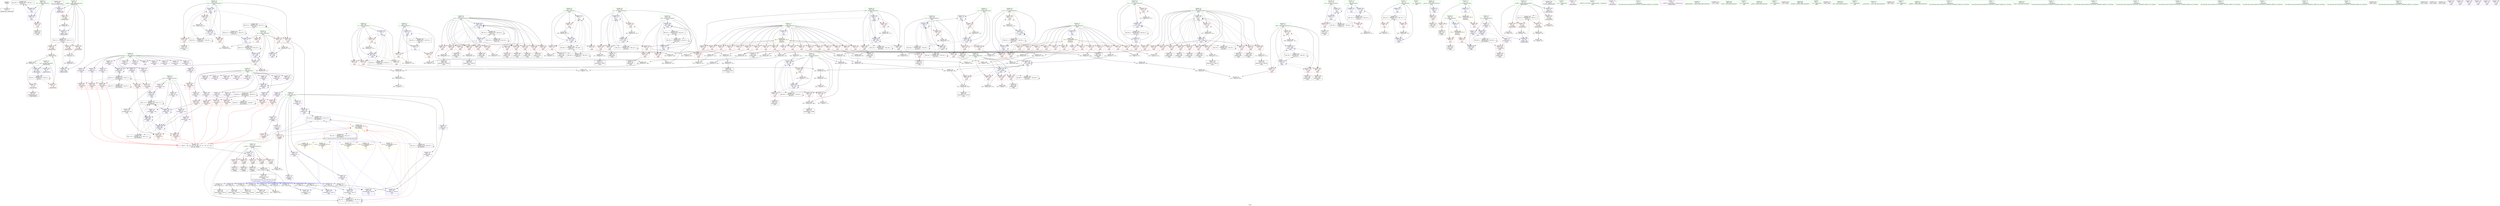 digraph "SVFG" {
	label="SVFG";

	Node0x5583124987e0 [shape=record,color=grey,label="{NodeID: 0\nNullPtr}"];
	Node0x5583124987e0 -> Node0x55831246c5b0[style=solid];
	Node0x5583124cfc90 [shape=record,color=black,label="{NodeID: 526\nMR_28V_2 = PHI(MR_28V_5, MR_28V_1, )\npts\{144 \}\n}"];
	Node0x5583124cfc90 -> Node0x5583124a93f0[style=dashed];
	Node0x5583124b1bd0 [shape=record,color=grey,label="{NodeID: 443\n87 = Binary(85, 86, )\n}"];
	Node0x5583124b1bd0 -> Node0x5583124b1750[style=solid];
	Node0x5583124aaab0 [shape=record,color=blue,label="{NodeID: 360\n165\<--11\ni110\<--\nmain\n}"];
	Node0x5583124aaab0 -> Node0x5583124a58e0[style=dashed];
	Node0x5583124aaab0 -> Node0x5583124a59b0[style=dashed];
	Node0x5583124aaab0 -> Node0x5583124a5a80[style=dashed];
	Node0x5583124aaab0 -> Node0x5583124a5b50[style=dashed];
	Node0x5583124aaab0 -> Node0x5583124aaab0[style=dashed];
	Node0x5583124aaab0 -> Node0x5583124aac50[style=dashed];
	Node0x5583124aaab0 -> Node0x5583124d3390[style=dashed];
	Node0x5583124a66b0 [shape=record,color=red,label="{NodeID: 277\n447\<--169\n\<--j123\nmain\n}"];
	Node0x5583124a66b0 -> Node0x558312499cc0[style=solid];
	Node0x55831249a4e0 [shape=record,color=red,label="{NodeID: 194\n431\<--15\n\<--C\nmain\n}"];
	Node0x55831249a4e0 -> Node0x5583124b9c20[style=solid];
	Node0x5583124698e0 [shape=record,color=black,label="{NodeID: 111\n626\<--625\ntobool240\<--\nmain\n}"];
	Node0x55831246a9d0 [shape=record,color=green,label="{NodeID: 28\n25\<--26\nf\<--f_field_insensitive\nGlob }"];
	Node0x55831246a9d0 -> Node0x55831249c620[style=solid];
	Node0x55831246a9d0 -> Node0x55831249c6f0[style=solid];
	Node0x55831246a9d0 -> Node0x55831249c7c0[style=solid];
	Node0x55831246a9d0 -> Node0x55831249c890[style=solid];
	Node0x55831246a9d0 -> Node0x55831249c960[style=solid];
	Node0x55831246a9d0 -> Node0x55831249ca30[style=solid];
	Node0x55831246a9d0 -> Node0x55831249cb00[style=solid];
	Node0x55831246a9d0 -> Node0x55831249cbd0[style=solid];
	Node0x5583124f1d60 [shape=record,color=yellow,style=double,label="{NodeID: 637\n16V_1 = ENCHI(MR_16V_0)\npts\{16 \}\nFun[main]}"];
	Node0x5583124f1d60 -> Node0x55831249f950[style=dashed];
	Node0x5583124f1d60 -> Node0x55831249fa20[style=dashed];
	Node0x5583124f1d60 -> Node0x55831249faf0[style=dashed];
	Node0x5583124f1d60 -> Node0x55831249fbc0[style=dashed];
	Node0x5583124f1d60 -> Node0x55831249fc90[style=dashed];
	Node0x5583124f1d60 -> Node0x55831249fd60[style=dashed];
	Node0x5583124f1d60 -> Node0x55831249fe30[style=dashed];
	Node0x5583124f1d60 -> Node0x55831249ff00[style=dashed];
	Node0x5583124f1d60 -> Node0x55831249ffd0[style=dashed];
	Node0x5583124f1d60 -> Node0x5583124a00a0[style=dashed];
	Node0x5583124f1d60 -> Node0x55831249a340[style=dashed];
	Node0x5583124f1d60 -> Node0x55831249a410[style=dashed];
	Node0x5583124f1d60 -> Node0x55831249a4e0[style=dashed];
	Node0x5583124f1d60 -> Node0x55831249a5b0[style=dashed];
	Node0x5583124f1d60 -> Node0x55831249a680[style=dashed];
	Node0x5583124f1d60 -> Node0x55831249a750[style=dashed];
	Node0x5583124f1d60 -> Node0x55831249a820[style=dashed];
	Node0x5583124ce080 [shape=record,color=black,label="{NodeID: 554\nMR_10V_21 = PHI(MR_10V_23, MR_10V_6, )\npts\{260000 \}\n|{|<s4>15}}"];
	Node0x5583124ce080 -> Node0x5583124aab80[style=dashed];
	Node0x5583124ce080 -> Node0x5583124d5b90[style=dashed];
	Node0x5583124ce080 -> Node0x5583124ce080[style=dashed];
	Node0x5583124ce080 -> Node0x5583124deaa0[style=dashed];
	Node0x5583124ce080:s4 -> Node0x5583124f17c0[style=dashed,color=red];
	Node0x5583124b45d0 [shape=record,color=grey,label="{NodeID: 471\n592 = Binary(586, 591, )\n}"];
	Node0x5583124b45d0 -> Node0x5583124b4bd0[style=solid];
	Node0x5583124a7d70 [shape=record,color=red,label="{NodeID: 305\n492\<--491\n\<--arrayidx160\nmain\n|{<s0>11}}"];
	Node0x5583124a7d70:s0 -> Node0x55831251e110[style=solid,color=red];
	Node0x55831249bba0 [shape=record,color=red,label="{NodeID: 222\n192\<--141\n\<--i\nmain\n}"];
	Node0x55831249bba0 -> Node0x5583124a3fa0[style=solid];
	Node0x55831249d660 [shape=record,color=purple,label="{NodeID: 139\n516\<--27\narrayidx176\<--r\nmain\n}"];
	Node0x55831246be70 [shape=record,color=green,label="{NodeID: 56\n171\<--172\nval\<--val_field_insensitive\nmain\n}"];
	Node0x55831246be70 -> Node0x5583124a6e00[style=solid];
	Node0x55831246be70 -> Node0x5583124ab3a0[style=solid];
	Node0x55831246be70 -> Node0x5583124ab540[style=solid];
	Node0x5583124a3520 [shape=record,color=grey,label="{NodeID: 499\n326 = cmp(324, 325, )\n}"];
	Node0x5583124a94c0 [shape=record,color=blue,label="{NodeID: 333\n21\<--219\n__\<--inc7\nmain\n}"];
	Node0x5583124a94c0 -> Node0x5583124cf290[style=dashed];
	Node0x5583124a50c0 [shape=record,color=red,label="{NodeID: 250\n335\<--159\n\<--i63\nmain\n}"];
	Node0x5583124a50c0 -> Node0x5583124b21d0[style=solid];
	Node0x55831249ed20 [shape=record,color=red,label="{NodeID: 167\n185\<--10\n\<--_\nmain\n}"];
	Node0x55831249ed20 -> Node0x5583124ba1e0[style=solid];
	Node0x558312499980 [shape=record,color=black,label="{NodeID: 84\n385\<--384\nidxprom98\<--\nmain\n}"];
	Node0x558312451440 [shape=record,color=green,label="{NodeID: 1\n4\<--1\n.str\<--dummyObj\nGlob }"];
	Node0x5583124d0190 [shape=record,color=black,label="{NodeID: 527\nMR_30V_2 = PHI(MR_30V_4, MR_30V_1, )\npts\{146 \}\n}"];
	Node0x5583124d0190 -> Node0x5583124a9590[style=dashed];
	Node0x5583124b1d50 [shape=record,color=grey,label="{NodeID: 444\n338 = Binary(337, 213, )\n}"];
	Node0x5583124b1d50 -> Node0x558312499640[style=solid];
	Node0x5583124aab80 [shape=record,color=blue,label="{NodeID: 361\n415\<--412\narrayidx115\<--\nmain\n}"];
	Node0x5583124aab80 -> Node0x5583124aab80[style=dashed];
	Node0x5583124aab80 -> Node0x5583124ce080[style=dashed];
	Node0x5583124aab80 -> Node0x5583124deaa0[style=dashed];
	Node0x5583124a6780 [shape=record,color=red,label="{NodeID: 278\n455\<--169\n\<--j123\nmain\n}"];
	Node0x5583124a6780 -> Node0x558312499e60[style=solid];
	Node0x55831249a5b0 [shape=record,color=red,label="{NodeID: 195\n436\<--15\n\<--C\nmain\n}"];
	Node0x55831249a5b0 -> Node0x5583124b3850[style=solid];
	Node0x5583124699b0 [shape=record,color=black,label="{NodeID: 112\n138\<--636\nmain_ret\<--\nmain\n}"];
	Node0x55831246aad0 [shape=record,color=green,label="{NodeID: 29\n27\<--29\nr\<--r_field_insensitive\nGlob }"];
	Node0x55831246aad0 -> Node0x55831249cca0[style=solid];
	Node0x55831246aad0 -> Node0x55831249cd70[style=solid];
	Node0x55831246aad0 -> Node0x55831249ce40[style=solid];
	Node0x55831246aad0 -> Node0x55831249cf10[style=solid];
	Node0x55831246aad0 -> Node0x55831249cfe0[style=solid];
	Node0x55831246aad0 -> Node0x55831249d0b0[style=solid];
	Node0x55831246aad0 -> Node0x55831249d180[style=solid];
	Node0x55831246aad0 -> Node0x55831249d250[style=solid];
	Node0x55831246aad0 -> Node0x55831249d320[style=solid];
	Node0x55831246aad0 -> Node0x55831249d3f0[style=solid];
	Node0x55831246aad0 -> Node0x55831249d4c0[style=solid];
	Node0x55831246aad0 -> Node0x55831249d590[style=solid];
	Node0x55831246aad0 -> Node0x55831249d660[style=solid];
	Node0x55831246aad0 -> Node0x55831249d730[style=solid];
	Node0x5583124f1e40 [shape=record,color=yellow,style=double,label="{NodeID: 638\n18V_1 = ENCHI(MR_18V_0)\npts\{18 \}\nFun[main]}"];
	Node0x5583124f1e40 -> Node0x55831249a8f0[style=dashed];
	Node0x5583124f1e40 -> Node0x55831249a9c0[style=dashed];
	Node0x5583124ce170 [shape=record,color=black,label="{NodeID: 555\nMR_2V_4 = PHI(MR_2V_5, MR_2V_3, )\npts\{50 \}\n}"];
	Node0x5583124ce170 -> Node0x55831249add0[style=dashed];
	Node0x5583124ce170 -> Node0x55831249aea0[style=dashed];
	Node0x5583124ce170 -> Node0x55831249af70[style=dashed];
	Node0x5583124ce170 -> Node0x5583124a8ca0[style=dashed];
	Node0x5583124b4750 [shape=record,color=grey,label="{NodeID: 472\n591 = Binary(589, 590, )\n}"];
	Node0x5583124b4750 -> Node0x5583124b45d0[style=solid];
	Node0x5583124a7e40 [shape=record,color=red,label="{NodeID: 306\n500\<--499\n\<--arrayidx165\nmain\n|{<s0>12}}"];
	Node0x5583124a7e40:s0 -> Node0x55831251e110[style=solid,color=red];
	Node0x55831249bc70 [shape=record,color=red,label="{NodeID: 223\n211\<--141\n\<--i\nmain\n}"];
	Node0x55831249bc70 -> Node0x5583124b2c50[style=solid];
	Node0x55831249d730 [shape=record,color=purple,label="{NodeID: 140\n519\<--27\narrayidx178\<--r\nmain\n}"];
	Node0x55831249d730 -> Node0x5583124a7fe0[style=solid];
	Node0x55831246bf40 [shape=record,color=green,label="{NodeID: 57\n173\<--174\ni188\<--i188_field_insensitive\nmain\n}"];
	Node0x55831246bf40 -> Node0x5583124a6ed0[style=solid];
	Node0x55831246bf40 -> Node0x5583124a6fa0[style=solid];
	Node0x55831246bf40 -> Node0x5583124a7070[style=solid];
	Node0x55831246bf40 -> Node0x5583124a7140[style=solid];
	Node0x55831246bf40 -> Node0x5583124ab470[style=solid];
	Node0x55831246bf40 -> Node0x5583124ab610[style=solid];
	Node0x5583124a36a0 [shape=record,color=grey,label="{NodeID: 500\n83 = cmp(82, 65, )\n}"];
	Node0x5583124a9590 [shape=record,color=blue,label="{NodeID: 334\n145\<--11\nS\<--\nmain\n}"];
	Node0x5583124a9590 -> Node0x55831249be10[style=dashed];
	Node0x5583124a9590 -> Node0x55831249bee0[style=dashed];
	Node0x5583124a9590 -> Node0x55831249bfb0[style=dashed];
	Node0x5583124a9590 -> Node0x55831249c080[style=dashed];
	Node0x5583124a9590 -> Node0x5583124abaf0[style=dashed];
	Node0x5583124a9590 -> Node0x5583124d0190[style=dashed];
	Node0x5583124a5190 [shape=record,color=red,label="{NodeID: 251\n343\<--159\n\<--i63\nmain\n}"];
	Node0x5583124a5190 -> Node0x5583124b2950[style=solid];
	Node0x55831249edf0 [shape=record,color=red,label="{NodeID: 168\n632\<--10\n\<--_\nmain\n}"];
	Node0x55831249edf0 -> Node0x5583124b4150[style=solid];
	Node0x558312499a50 [shape=record,color=black,label="{NodeID: 85\n398\<--397\nidxprom105\<--sub104\nmain\n}"];
	Node0x558312451ae0 [shape=record,color=green,label="{NodeID: 2\n6\<--1\n.str.1\<--dummyObj\nGlob }"];
	Node0x5583124d0690 [shape=record,color=black,label="{NodeID: 528\nMR_32V_2 = PHI(MR_32V_11, MR_32V_1, )\npts\{148 \}\n}"];
	Node0x5583124d0690 -> Node0x5583124a9660[style=dashed];
	Node0x5583124d0690 -> Node0x5583124d0690[style=dashed];
	Node0x5583124b1ed0 [shape=record,color=grey,label="{NodeID: 445\n528 = Binary(527, 213, )\n}"];
	Node0x5583124b1ed0 -> Node0x5583124ab200[style=solid];
	Node0x5583124aac50 [shape=record,color=blue,label="{NodeID: 362\n165\<--419\ni110\<--inc117\nmain\n}"];
	Node0x5583124aac50 -> Node0x5583124a58e0[style=dashed];
	Node0x5583124aac50 -> Node0x5583124a59b0[style=dashed];
	Node0x5583124aac50 -> Node0x5583124a5a80[style=dashed];
	Node0x5583124aac50 -> Node0x5583124a5b50[style=dashed];
	Node0x5583124aac50 -> Node0x5583124aaab0[style=dashed];
	Node0x5583124aac50 -> Node0x5583124aac50[style=dashed];
	Node0x5583124aac50 -> Node0x5583124d3390[style=dashed];
	Node0x5583124a6850 [shape=record,color=red,label="{NodeID: 279\n466\<--169\n\<--j123\nmain\n}"];
	Node0x5583124a6850 -> Node0x5583124b4a50[style=solid];
	Node0x55831249a680 [shape=record,color=red,label="{NodeID: 196\n542\<--15\n\<--C\nmain\n}"];
	Node0x55831249a680 -> Node0x5583124a2920[style=solid];
	Node0x558312469a80 [shape=record,color=purple,label="{NodeID: 113\n68\<--4\n\<--.str\n_Z6powmodxx\n}"];
	Node0x55831246abd0 [shape=record,color=green,label="{NodeID: 30\n30\<--31\nc\<--c_field_insensitive\nGlob }"];
	Node0x55831246abd0 -> Node0x55831249d800[style=solid];
	Node0x55831246abd0 -> Node0x55831249d8d0[style=solid];
	Node0x55831246abd0 -> Node0x55831249d9a0[style=solid];
	Node0x55831246abd0 -> Node0x55831249da70[style=solid];
	Node0x55831246abd0 -> Node0x55831249db40[style=solid];
	Node0x55831246abd0 -> Node0x55831249dc10[style=solid];
	Node0x55831246abd0 -> Node0x55831249dce0[style=solid];
	Node0x55831246abd0 -> Node0x55831249ddb0[style=solid];
	Node0x55831246abd0 -> Node0x55831249de80[style=solid];
	Node0x55831246abd0 -> Node0x55831249df50[style=solid];
	Node0x55831246abd0 -> Node0x55831249e020[style=solid];
	Node0x55831246abd0 -> Node0x55831249e0f0[style=solid];
	Node0x55831246abd0 -> Node0x55831249e1c0[style=solid];
	Node0x55831246abd0 -> Node0x55831249e290[style=solid];
	Node0x5583124f8cb0 [shape=record,color=yellow,style=double,label="{NodeID: 722\n10V_22 = CSCHI(MR_10V_21)\npts\{260000 \}\nCS[]|{<s0>16}}"];
	Node0x5583124f8cb0:s0 -> Node0x5583124f17c0[style=dashed,color=red];
	Node0x5583124f1f20 [shape=record,color=yellow,style=double,label="{NodeID: 639\n20V_1 = ENCHI(MR_20V_0)\npts\{20 \}\nFun[main]}"];
	Node0x5583124f1f20 -> Node0x55831249aa90[style=dashed];
	Node0x5583124f1f20 -> Node0x55831249ab60[style=dashed];
	Node0x5583124d9ad0 [shape=record,color=black,label="{NodeID: 556\nMR_4V_3 = PHI(MR_4V_4, MR_4V_2, )\npts\{52 \}\n}"];
	Node0x5583124d9ad0 -> Node0x55831249b110[style=dashed];
	Node0x5583124d9ad0 -> Node0x55831249b1e0[style=dashed];
	Node0x5583124d9ad0 -> Node0x55831249b2b0[style=dashed];
	Node0x5583124d9ad0 -> Node0x5583124a8d70[style=dashed];
	Node0x5583124b48d0 [shape=record,color=grey,label="{NodeID: 473\n473 = Binary(472, 213, )\n}"];
	Node0x5583124b48d0 -> Node0x55831249a1a0[style=solid];
	Node0x5583124a7f10 [shape=record,color=red,label="{NodeID: 307\n511\<--510\n\<--arrayidx172\nmain\n|{<s0>13}}"];
	Node0x5583124a7f10:s0 -> Node0x55831251e110[style=solid,color=red];
	Node0x55831249bd40 [shape=record,color=red,label="{NodeID: 224\n625\<--143\n\<--sol\nmain\n}"];
	Node0x55831249bd40 -> Node0x5583124698e0[style=solid];
	Node0x55831249d800 [shape=record,color=purple,label="{NodeID: 141\n286\<--30\narrayidx42\<--c\nmain\n}"];
	Node0x55831246c010 [shape=record,color=green,label="{NodeID: 58\n175\<--176\ni211\<--i211_field_insensitive\nmain\n}"];
	Node0x55831246c010 -> Node0x5583124a7210[style=solid];
	Node0x55831246c010 -> Node0x5583124a72e0[style=solid];
	Node0x55831246c010 -> Node0x5583124a73b0[style=solid];
	Node0x55831246c010 -> Node0x5583124ab6e0[style=solid];
	Node0x55831246c010 -> Node0x5583124ab950[style=solid];
	Node0x5583124a3820 [shape=record,color=grey,label="{NodeID: 501\n79 = cmp(78, 65, )\n}"];
	Node0x5583124a9660 [shape=record,color=blue,label="{NodeID: 335\n147\<--11\nm\<--\nmain\n}"];
	Node0x5583124a9660 -> Node0x5583124db8a0[style=dashed];
	Node0x5583124a5260 [shape=record,color=red,label="{NodeID: 252\n351\<--161\n\<--i78\nmain\n}"];
	Node0x5583124a5260 -> Node0x5583124ba4e0[style=solid];
	Node0x55831249eec0 [shape=record,color=red,label="{NodeID: 169\n193\<--13\n\<--R\nmain\n}"];
	Node0x55831249eec0 -> Node0x5583124b2dd0[style=solid];
	Node0x558312499b20 [shape=record,color=black,label="{NodeID: 86\n414\<--413\nidxprom114\<--\nmain\n}"];
	Node0x558312451930 [shape=record,color=green,label="{NodeID: 3\n8\<--1\n__PRETTY_FUNCTION__._Z6powmodxx\<--dummyObj\nGlob }"];
	Node0x5583124d0b90 [shape=record,color=black,label="{NodeID: 529\nMR_34V_2 = PHI(MR_34V_7, MR_34V_1, )\npts\{150 \}\n}"];
	Node0x5583124d0b90 -> Node0x5583124a9730[style=dashed];
	Node0x5583124d0b90 -> Node0x5583124d0b90[style=dashed];
	Node0x5583124b2050 [shape=record,color=grey,label="{NodeID: 446\n82 = Binary(81, 58, )\n}"];
	Node0x5583124b2050 -> Node0x5583124a36a0[style=solid];
	Node0x5583124aad20 [shape=record,color=blue,label="{NodeID: 363\n167\<--11\ni119\<--\nmain\n}"];
	Node0x5583124aad20 -> Node0x5583124a5c20[style=dashed];
	Node0x5583124aad20 -> Node0x5583124a5cf0[style=dashed];
	Node0x5583124aad20 -> Node0x5583124a5dc0[style=dashed];
	Node0x5583124aad20 -> Node0x5583124a5e90[style=dashed];
	Node0x5583124aad20 -> Node0x5583124a5f60[style=dashed];
	Node0x5583124aad20 -> Node0x5583124a6030[style=dashed];
	Node0x5583124aad20 -> Node0x5583124a6100[style=dashed];
	Node0x5583124aad20 -> Node0x5583124a61d0[style=dashed];
	Node0x5583124aad20 -> Node0x5583124a62a0[style=dashed];
	Node0x5583124aad20 -> Node0x5583124a6370[style=dashed];
	Node0x5583124aad20 -> Node0x5583124a6440[style=dashed];
	Node0x5583124aad20 -> Node0x5583124aad20[style=dashed];
	Node0x5583124aad20 -> Node0x5583124ab2d0[style=dashed];
	Node0x5583124aad20 -> Node0x5583124d3890[style=dashed];
	Node0x5583124a6920 [shape=record,color=red,label="{NodeID: 280\n476\<--169\n\<--j123\nmain\n}"];
	Node0x5583124a6920 -> Node0x55831249a270[style=solid];
	Node0x55831249a750 [shape=record,color=red,label="{NodeID: 197\n583\<--15\n\<--C\nmain\n}"];
	Node0x55831249a750 -> Node0x5583124ba360[style=solid];
	Node0x558312469b50 [shape=record,color=purple,label="{NodeID: 114\n69\<--6\n\<--.str.1\n_Z6powmodxx\n}"];
	Node0x55831246acd0 [shape=record,color=green,label="{NodeID: 31\n32\<--33\npos\<--pos_field_insensitive\nGlob }"];
	Node0x55831246acd0 -> Node0x55831249e360[style=solid];
	Node0x55831246acd0 -> Node0x55831249e430[style=solid];
	Node0x55831246acd0 -> Node0x55831249e500[style=solid];
	Node0x55831246acd0 -> Node0x55831249e5d0[style=solid];
	Node0x55831246acd0 -> Node0x55831249e6a0[style=solid];
	Node0x55831246acd0 -> Node0x55831249e770[style=solid];
	Node0x5583124d9fa0 [shape=record,color=black,label="{NodeID: 557\nMR_6V_3 = PHI(MR_6V_5, MR_6V_2, )\npts\{54 \}\n}"];
	Node0x5583124d9fa0 -> Node0x55831249b380[style=dashed];
	Node0x5583124d9fa0 -> Node0x55831249b450[style=dashed];
	Node0x5583124d9fa0 -> Node0x5583124a8bd0[style=dashed];
	Node0x5583124d9fa0 -> Node0x5583124d9fa0[style=dashed];
	Node0x5583124b4a50 [shape=record,color=grey,label="{NodeID: 474\n467 = Binary(466, 213, )\n}"];
	Node0x5583124b4a50 -> Node0x55831249a0d0[style=solid];
	Node0x5583124a7fe0 [shape=record,color=red,label="{NodeID: 308\n520\<--519\n\<--arrayidx178\nmain\n|{<s0>14}}"];
	Node0x5583124a7fe0:s0 -> Node0x55831251e110[style=solid,color=red];
	Node0x55831249be10 [shape=record,color=red,label="{NodeID: 225\n227\<--145\n\<--S\nmain\n}"];
	Node0x55831249be10 -> Node0x5583124a3b20[style=solid];
	Node0x55831249d8d0 [shape=record,color=purple,label="{NodeID: 142\n289\<--30\narrayidx44\<--c\nmain\n}"];
	Node0x55831249d8d0 -> Node0x5583124a9e80[style=solid];
	Node0x55831246c0e0 [shape=record,color=green,label="{NodeID: 59\n177\<--178\nj215\<--j215_field_insensitive\nmain\n}"];
	Node0x55831246c0e0 -> Node0x5583124a7480[style=solid];
	Node0x55831246c0e0 -> Node0x5583124a7550[style=solid];
	Node0x55831246c0e0 -> Node0x5583124a7620[style=solid];
	Node0x55831246c0e0 -> Node0x5583124ab7b0[style=solid];
	Node0x55831246c0e0 -> Node0x5583124ab880[style=solid];
	Node0x5583124a39a0 [shape=record,color=grey,label="{NodeID: 502\n442 = cmp(441, 11, )\n}"];
	Node0x5583124a9730 [shape=record,color=blue,label="{NodeID: 336\n149\<--11\ni12\<--\nmain\n}"];
	Node0x5583124a9730 -> Node0x5583124a4220[style=dashed];
	Node0x5583124a9730 -> Node0x5583124a42f0[style=dashed];
	Node0x5583124a9730 -> Node0x5583124a43c0[style=dashed];
	Node0x5583124a9730 -> Node0x5583124a9730[style=dashed];
	Node0x5583124a9730 -> Node0x5583124a9b40[style=dashed];
	Node0x5583124a9730 -> Node0x5583124d0b90[style=dashed];
	Node0x5583124a5330 [shape=record,color=red,label="{NodeID: 253\n357\<--161\n\<--i78\nmain\n}"];
	Node0x5583124a5330 -> Node0x5583124997e0[style=solid];
	Node0x55831249ef90 [shape=record,color=red,label="{NodeID: 170\n228\<--13\n\<--R\nmain\n}"];
	Node0x55831249ef90 -> Node0x5583124b30d0[style=solid];
	Node0x558312499bf0 [shape=record,color=black,label="{NodeID: 87\n445\<--444\nidxprom130\<--\nmain\n}"];
	Node0x558312498a80 [shape=record,color=green,label="{NodeID: 4\n11\<--1\n\<--dummyObj\nCan only get source location for instruction, argument, global var or function.}"];
	Node0x5583124d1090 [shape=record,color=black,label="{NodeID: 530\nMR_36V_2 = PHI(MR_36V_8, MR_36V_1, )\npts\{152 \}\n}"];
	Node0x5583124d1090 -> Node0x5583124dfea0[style=dashed];
	Node0x5583124b21d0 [shape=record,color=grey,label="{NodeID: 447\n337 = Binary(335, 336, )\n}"];
	Node0x5583124b21d0 -> Node0x5583124b1d50[style=solid];
	Node0x5583124aadf0 [shape=record,color=blue,label="{NodeID: 364\n169\<--11\nj123\<--\nmain\n}"];
	Node0x5583124aadf0 -> Node0x5583124a6510[style=dashed];
	Node0x5583124aadf0 -> Node0x5583124a65e0[style=dashed];
	Node0x5583124aadf0 -> Node0x5583124a66b0[style=dashed];
	Node0x5583124aadf0 -> Node0x5583124a6780[style=dashed];
	Node0x5583124aadf0 -> Node0x5583124a6850[style=dashed];
	Node0x5583124aadf0 -> Node0x5583124a6920[style=dashed];
	Node0x5583124aadf0 -> Node0x5583124a69f0[style=dashed];
	Node0x5583124aadf0 -> Node0x5583124a6ac0[style=dashed];
	Node0x5583124aadf0 -> Node0x5583124a6b90[style=dashed];
	Node0x5583124aadf0 -> Node0x5583124a6c60[style=dashed];
	Node0x5583124aadf0 -> Node0x5583124a6d30[style=dashed];
	Node0x5583124aadf0 -> Node0x5583124ab200[style=dashed];
	Node0x5583124aadf0 -> Node0x5583124dd1a0[style=dashed];
	Node0x5583124a69f0 [shape=record,color=red,label="{NodeID: 281\n488\<--169\n\<--j123\nmain\n}"];
	Node0x5583124a69f0 -> Node0x5583124b54d0[style=solid];
	Node0x55831249a820 [shape=record,color=red,label="{NodeID: 198\n588\<--15\n\<--C\nmain\n}"];
	Node0x55831249a820 -> Node0x5583124b4450[style=solid];
	Node0x55831249c360 [shape=record,color=purple,label="{NodeID: 115\n70\<--8\n\<--__PRETTY_FUNCTION__._Z6powmodxx\n_Z6powmodxx\n}"];
	Node0x55831246add0 [shape=record,color=green,label="{NodeID: 32\n44\<--45\n_Z6powmodxx\<--_Z6powmodxx_field_insensitive\n}"];
	Node0x55831251ca90 [shape=record,color=black,label="{NodeID: 724\n222 = PHI()\n}"];
	Node0x5583124b4bd0 [shape=record,color=grey,label="{NodeID: 475\n593 = Binary(592, 213, )\n}"];
	Node0x5583124b4bd0 -> Node0x5583124ba060[style=solid];
	Node0x5583124a80b0 [shape=record,color=red,label="{NodeID: 309\n552\<--551\n\<--arrayidx196\nmain\n|{<s0>15}}"];
	Node0x5583124a80b0:s0 -> Node0x55831251e110[style=solid,color=red];
	Node0x55831249bee0 [shape=record,color=red,label="{NodeID: 226\n434\<--145\n\<--S\nmain\n}"];
	Node0x55831249bee0 -> Node0x5583124b3250[style=solid];
	Node0x55831249d9a0 [shape=record,color=purple,label="{NodeID: 143\n330\<--30\narrayidx68\<--c\nmain\n}"];
	Node0x55831246c1b0 [shape=record,color=green,label="{NodeID: 60\n182\<--183\nscanf\<--scanf_field_insensitive\n}"];
	Node0x5583124a3b20 [shape=record,color=grey,label="{NodeID: 503\n232 = cmp(227, 231, )\n}"];
	Node0x5583124a9800 [shape=record,color=blue,label="{NodeID: 337\n151\<--11\nj\<--\nmain\n}"];
	Node0x5583124a9800 -> Node0x5583124a4490[style=dashed];
	Node0x5583124a9800 -> Node0x5583124a4560[style=dashed];
	Node0x5583124a9800 -> Node0x5583124a4630[style=dashed];
	Node0x5583124a9800 -> Node0x5583124a9800[style=dashed];
	Node0x5583124a9800 -> Node0x5583124a9a70[style=dashed];
	Node0x5583124a9800 -> Node0x5583124d1090[style=dashed];
	Node0x5583124a9800 -> Node0x5583124dfea0[style=dashed];
	Node0x5583124a5400 [shape=record,color=red,label="{NodeID: 254\n366\<--161\n\<--i78\nmain\n}"];
	Node0x5583124a5400 -> Node0x5583124b5ad0[style=solid];
	Node0x55831249f060 [shape=record,color=red,label="{NodeID: 171\n238\<--13\n\<--R\nmain\n}"];
	Node0x55831249f060 -> Node0x5583124b36d0[style=solid];
	Node0x558312499cc0 [shape=record,color=black,label="{NodeID: 88\n448\<--447\nidxprom132\<--\nmain\n}"];
	Node0x55831246a7b0 [shape=record,color=green,label="{NodeID: 5\n34\<--1\n.str.2\<--dummyObj\nGlob }"];
	Node0x5583124d1590 [shape=record,color=black,label="{NodeID: 531\nMR_38V_2 = PHI(MR_38V_7, MR_38V_1, )\npts\{154 \}\n}"];
	Node0x5583124d1590 -> Node0x5583124a9c10[style=dashed];
	Node0x5583124d1590 -> Node0x5583124d1590[style=dashed];
	Node0x5583124b2350 [shape=record,color=grey,label="{NodeID: 448\n231 = Binary(213, 230, )\n}"];
	Node0x5583124b2350 -> Node0x5583124a3b20[style=solid];
	Node0x5583124aaec0 [shape=record,color=blue,label="{NodeID: 365\n461\<--451\narrayidx141\<--call134\nmain\n|{<s0>9}}"];
	Node0x5583124aaec0:s0 -> Node0x5583124f17c0[style=dashed,color=red];
	Node0x5583124a6ac0 [shape=record,color=red,label="{NodeID: 282\n497\<--169\n\<--j123\nmain\n}"];
	Node0x5583124a6ac0 -> Node0x55831246b660[style=solid];
	Node0x55831249a8f0 [shape=record,color=red,label="{NodeID: 199\n201\<--17\n\<--u\nmain\n}"];
	Node0x55831249a8f0 -> Node0x558312498ea0[style=solid];
	Node0x55831249c3f0 [shape=record,color=purple,label="{NodeID: 116\n203\<--23\narrayidx\<--p\nmain\n}"];
	Node0x55831249c3f0 -> Node0x5583124a9180[style=solid];
	Node0x55831246aed0 [shape=record,color=green,label="{NodeID: 33\n49\<--50\na.addr\<--a.addr_field_insensitive\n_Z6powmodxx\n}"];
	Node0x55831246aed0 -> Node0x55831249ad00[style=solid];
	Node0x55831246aed0 -> Node0x55831249add0[style=solid];
	Node0x55831246aed0 -> Node0x55831249aea0[style=solid];
	Node0x55831246aed0 -> Node0x55831249af70[style=solid];
	Node0x55831246aed0 -> Node0x5583124a8890[style=solid];
	Node0x55831246aed0 -> Node0x5583124a8b00[style=solid];
	Node0x55831246aed0 -> Node0x5583124a8ca0[style=solid];
	Node0x55831251cb90 [shape=record,color=black,label="{NodeID: 725\n128 = PHI(110, )\n}"];
	Node0x55831251cb90 -> Node0x5583124a8f10[style=solid];
	Node0x55831251cb90 -> Node0x5583124b0db0[style=solid];
	Node0x5583124b4d50 [shape=record,color=grey,label="{NodeID: 476\n293 = Binary(292, 213, )\n}"];
	Node0x5583124b4d50 -> Node0x5583124a9f50[style=solid];
	Node0x5583124a8180 [shape=record,color=red,label="{NodeID: 310\n557\<--556\n\<--arrayidx199\nmain\n}"];
	Node0x5583124a8180 -> Node0x558312469740[style=solid];
	Node0x55831249bfb0 [shape=record,color=red,label="{NodeID: 227\n586\<--145\n\<--S\nmain\n}"];
	Node0x55831249bfb0 -> Node0x5583124b45d0[style=solid];
	Node0x55831249da70 [shape=record,color=purple,label="{NodeID: 144\n333\<--30\narrayidx70\<--c\nmain\n}"];
	Node0x55831249da70 -> Node0x5583124a77c0[style=solid];
	Node0x55831246c2b0 [shape=record,color=green,label="{NodeID: 61\n223\<--224\nprintf\<--printf_field_insensitive\n}"];
	Node0x5583124a3ca0 [shape=record,color=grey,label="{NodeID: 504\n410 = cmp(408, 409, )\n}"];
	Node0x5583124a98d0 [shape=record,color=blue,label="{NodeID: 338\n147\<--249\nm\<--inc20\nmain\n}"];
	Node0x5583124a98d0 -> Node0x55831249c150[style=dashed];
	Node0x5583124a98d0 -> Node0x5583124a98d0[style=dashed];
	Node0x5583124a98d0 -> Node0x5583124db8a0[style=dashed];
	Node0x5583124a54d0 [shape=record,color=red,label="{NodeID: 255\n372\<--161\n\<--i78\nmain\n}"];
	Node0x5583124a54d0 -> Node0x5583124b3cd0[style=solid];
	Node0x55831249f130 [shape=record,color=red,label="{NodeID: 172\n271\<--13\n\<--R\nmain\n}"];
	Node0x55831249f130 -> Node0x5583124ba960[style=solid];
	Node0x558312499d90 [shape=record,color=black,label="{NodeID: 89\n453\<--452\nidxprom135\<--\nmain\n}"];
	Node0x558312467980 [shape=record,color=green,label="{NodeID: 6\n36\<--1\n.str.3\<--dummyObj\nGlob }"];
	Node0x5583124d1a90 [shape=record,color=black,label="{NodeID: 532\nMR_40V_2 = PHI(MR_40V_8, MR_40V_1, )\npts\{156 \}\n}"];
	Node0x5583124d1a90 -> Node0x5583124e08a0[style=dashed];
	Node0x5583124b24d0 [shape=record,color=grey,label="{NodeID: 449\n419 = Binary(418, 213, )\n}"];
	Node0x5583124b24d0 -> Node0x5583124aac50[style=solid];
	Node0x5583124aaf90 [shape=record,color=blue,label="{NodeID: 366\n482\<--471\narrayidx155\<--call147\nmain\n}"];
	Node0x5583124aaf90 -> Node0x5583124deaa0[style=dashed];
	Node0x5583124a6b90 [shape=record,color=red,label="{NodeID: 283\n508\<--169\n\<--j123\nmain\n}"];
	Node0x5583124a6b90 -> Node0x55831246b8d0[style=solid];
	Node0x55831249a9c0 [shape=record,color=red,label="{NodeID: 200\n205\<--17\n\<--u\nmain\n}"];
	Node0x55831249a9c0 -> Node0x5583124a9250[style=solid];
	Node0x55831249c480 [shape=record,color=purple,label="{NodeID: 117\n208\<--23\narrayidx6\<--p\nmain\n}"];
	Node0x55831249c480 -> Node0x5583124a9250[style=solid];
	Node0x55831246afa0 [shape=record,color=green,label="{NodeID: 34\n51\<--52\nb.addr\<--b.addr_field_insensitive\n_Z6powmodxx\n}"];
	Node0x55831246afa0 -> Node0x55831249b040[style=solid];
	Node0x55831246afa0 -> Node0x55831249b110[style=solid];
	Node0x55831246afa0 -> Node0x55831249b1e0[style=solid];
	Node0x55831246afa0 -> Node0x55831249b2b0[style=solid];
	Node0x55831246afa0 -> Node0x5583124a8960[style=solid];
	Node0x55831246afa0 -> Node0x5583124a8d70[style=solid];
	Node0x55831251ce10 [shape=record,color=black,label="{NodeID: 726\n181 = PHI()\n}"];
	Node0x5583124b4ed0 [shape=record,color=grey,label="{NodeID: 477\n606 = Binary(605, 213, )\n}"];
	Node0x5583124b4ed0 -> Node0x5583124ab880[style=solid];
	Node0x5583124a8250 [shape=record,color=red,label="{NodeID: 311\n560\<--559\n\<--arrayidx201\nmain\n|{<s0>16}}"];
	Node0x5583124a8250:s0 -> Node0x55831251e110[style=solid,color=red];
	Node0x55831249c080 [shape=record,color=red,label="{NodeID: 228\n621\<--145\n\<--S\nmain\n}"];
	Node0x55831249c080 -> Node0x5583124b39d0[style=solid];
	Node0x55831249db40 [shape=record,color=purple,label="{NodeID: 145\n386\<--30\narrayidx99\<--c\nmain\n}"];
	Node0x55831246c3b0 [shape=record,color=green,label="{NodeID: 62\n598\<--599\nputchar\<--putchar_field_insensitive\n}"];
	Node0x5583124a3e20 [shape=record,color=grey,label="{NodeID: 505\n246 = cmp(244, 245, )\n}"];
	Node0x5583124a99a0 [shape=record,color=blue,label="{NodeID: 339\n256\<--248\narrayidx24\<--\nmain\n}"];
	Node0x5583124a99a0 -> Node0x5583124a99a0[style=dashed];
	Node0x5583124a99a0 -> Node0x5583124dc7a0[style=dashed];
	Node0x5583124a55a0 [shape=record,color=red,label="{NodeID: 256\n381\<--163\n\<--i93\nmain\n}"];
	Node0x5583124a55a0 -> Node0x5583124a30a0[style=solid];
	Node0x55831249f200 [shape=record,color=red,label="{NodeID: 173\n325\<--13\n\<--R\nmain\n}"];
	Node0x55831249f200 -> Node0x5583124a3520[style=solid];
	Node0x558312499e60 [shape=record,color=black,label="{NodeID: 90\n456\<--455\nidxprom137\<--\nmain\n}"];
	Node0x558312467a10 [shape=record,color=green,label="{NodeID: 7\n38\<--1\n.str.4\<--dummyObj\nGlob }"];
	Node0x5583124d1f90 [shape=record,color=black,label="{NodeID: 533\nMR_42V_2 = PHI(MR_42V_7, MR_42V_1, )\npts\{158 \}\n}"];
	Node0x5583124d1f90 -> Node0x5583124aa0f0[style=dashed];
	Node0x5583124d1f90 -> Node0x5583124d1f90[style=dashed];
	Node0x5583124b2650 [shape=record,color=grey,label="{NodeID: 450\n403 = Binary(402, 374, )\n}"];
	Node0x5583124b2650 -> Node0x5583124aa9e0[style=solid];
	Node0x5583124ab060 [shape=record,color=blue,label="{NodeID: 367\n503\<--493\narrayidx168\<--call161\nmain\n|{<s0>13}}"];
	Node0x5583124ab060:s0 -> Node0x5583124f17c0[style=dashed,color=red];
	Node0x5583124a6c60 [shape=record,color=red,label="{NodeID: 284\n517\<--169\n\<--j123\nmain\n}"];
	Node0x5583124a6c60 -> Node0x55831246ba70[style=solid];
	Node0x55831249aa90 [shape=record,color=red,label="{NodeID: 201\n200\<--19\n\<--v\nmain\n}"];
	Node0x55831249aa90 -> Node0x5583124a9180[style=solid];
	Node0x55831249c550 [shape=record,color=purple,label="{NodeID: 118\n556\<--23\narrayidx199\<--p\nmain\n}"];
	Node0x55831249c550 -> Node0x5583124a8180[style=solid];
	Node0x55831246b070 [shape=record,color=green,label="{NodeID: 35\n53\<--54\nres\<--res_field_insensitive\n_Z6powmodxx\n}"];
	Node0x55831246b070 -> Node0x55831249b380[style=solid];
	Node0x55831246b070 -> Node0x55831249b450[style=solid];
	Node0x55831246b070 -> Node0x5583124a8a30[style=solid];
	Node0x55831246b070 -> Node0x5583124a8bd0[style=solid];
	Node0x55831251cee0 [shape=record,color=black,label="{NodeID: 727\n189 = PHI()\n}"];
	Node0x5583124db3a0 [shape=record,color=black,label="{NodeID: 561\nMR_10V_2 = PHI(MR_10V_4, MR_10V_1, )\npts\{260000 \}\n|{<s0>2|<s1>7|<s2>8|<s3>9|<s4>10|<s5>11|<s6>12|<s7>13|<s8>14|<s9>15|<s10>16|<s11>16|<s12>16|<s13>16}}"];
	Node0x5583124db3a0:s0 -> Node0x5583124a8f10[style=dashed,color=blue];
	Node0x5583124db3a0:s1 -> Node0x5583124f8890[style=dashed,color=blue];
	Node0x5583124db3a0:s2 -> Node0x5583124aaec0[style=dashed,color=blue];
	Node0x5583124db3a0:s3 -> Node0x5583124f81b0[style=dashed,color=blue];
	Node0x5583124db3a0:s4 -> Node0x5583124aaf90[style=dashed,color=blue];
	Node0x5583124db3a0:s5 -> Node0x5583124f8470[style=dashed,color=blue];
	Node0x5583124db3a0:s6 -> Node0x5583124ab060[style=dashed,color=blue];
	Node0x5583124db3a0:s7 -> Node0x5583124f8730[style=dashed,color=blue];
	Node0x5583124db3a0:s8 -> Node0x5583124ab130[style=dashed,color=blue];
	Node0x5583124db3a0:s9 -> Node0x5583124f8cb0[style=dashed,color=blue];
	Node0x5583124db3a0:s10 -> Node0x5583124aab80[style=dashed,color=blue];
	Node0x5583124db3a0:s11 -> Node0x5583124d5b90[style=dashed,color=blue];
	Node0x5583124db3a0:s12 -> Node0x5583124ce080[style=dashed,color=blue];
	Node0x5583124db3a0:s13 -> Node0x5583124deaa0[style=dashed,color=blue];
	Node0x5583124b5050 [shape=record,color=grey,label="{NodeID: 478\n93 = Binary(91, 92, )\n}"];
	Node0x5583124b5050 -> Node0x5583124b51d0[style=solid];
	Node0x5583124a8320 [shape=record,color=blue,label="{NodeID: 312\n10\<--11\n_\<--\nGlob }"];
	Node0x5583124a8320 -> Node0x5583124ced90[style=dashed];
	Node0x55831249c150 [shape=record,color=red,label="{NodeID: 229\n248\<--147\n\<--m\nmain\n}"];
	Node0x55831249c150 -> Node0x5583124a99a0[style=solid];
	Node0x55831249c150 -> Node0x5583124b57d0[style=solid];
	Node0x55831249dc10 [shape=record,color=purple,label="{NodeID: 146\n387\<--30\narrayidx100\<--c\nmain\n}"];
	Node0x55831249dc10 -> Node0x5583124a7960[style=solid];
	Node0x55831246c4b0 [shape=record,color=green,label="{NodeID: 63\n611\<--612\nputs\<--puts_field_insensitive\n}"];
	Node0x5583124a3fa0 [shape=record,color=grey,label="{NodeID: 506\n196 = cmp(192, 195, )\n}"];
	Node0x5583124a9a70 [shape=record,color=blue,label="{NodeID: 340\n151\<--260\nj\<--inc26\nmain\n}"];
	Node0x5583124a9a70 -> Node0x5583124a4490[style=dashed];
	Node0x5583124a9a70 -> Node0x5583124a4560[style=dashed];
	Node0x5583124a9a70 -> Node0x5583124a4630[style=dashed];
	Node0x5583124a9a70 -> Node0x5583124a9800[style=dashed];
	Node0x5583124a9a70 -> Node0x5583124a9a70[style=dashed];
	Node0x5583124a9a70 -> Node0x5583124d1090[style=dashed];
	Node0x5583124a9a70 -> Node0x5583124dfea0[style=dashed];
	Node0x5583124a5670 [shape=record,color=red,label="{NodeID: 257\n384\<--163\n\<--i93\nmain\n}"];
	Node0x5583124a5670 -> Node0x558312499980[style=solid];
	Node0x55831249f2d0 [shape=record,color=red,label="{NodeID: 174\n354\<--13\n\<--R\nmain\n}"];
	Node0x55831249f2d0 -> Node0x558312499710[style=solid];
	Node0x558312499f30 [shape=record,color=black,label="{NodeID: 91\n460\<--459\nidxprom140\<--call139\nmain\n}"];
	Node0x558312467aa0 [shape=record,color=green,label="{NodeID: 8\n40\<--1\n.str.5\<--dummyObj\nGlob }"];
	Node0x5583124d2490 [shape=record,color=black,label="{NodeID: 534\nMR_44V_2 = PHI(MR_44V_7, MR_44V_1, )\npts\{160 \}\n}"];
	Node0x5583124d2490 -> Node0x5583124aa360[style=dashed];
	Node0x5583124d2490 -> Node0x5583124d2490[style=dashed];
	Node0x5583124b27d0 [shape=record,color=grey,label="{NodeID: 451\n348 = Binary(347, 213, )\n}"];
	Node0x5583124b27d0 -> Node0x5583124aa5d0[style=solid];
	Node0x5583124ab130 [shape=record,color=blue,label="{NodeID: 368\n523\<--512\narrayidx181\<--call173\nmain\n}"];
	Node0x5583124ab130 -> Node0x5583124deaa0[style=dashed];
	Node0x5583124a6d30 [shape=record,color=red,label="{NodeID: 285\n527\<--169\n\<--j123\nmain\n}"];
	Node0x5583124a6d30 -> Node0x5583124b1ed0[style=solid];
	Node0x55831249ab60 [shape=record,color=red,label="{NodeID: 202\n206\<--19\n\<--v\nmain\n}"];
	Node0x55831249ab60 -> Node0x558312498f30[style=solid];
	Node0x55831249c620 [shape=record,color=purple,label="{NodeID: 119\n117\<--25\narrayidx\<--f\n_Z4findi\n}"];
	Node0x55831249c620 -> Node0x55831249b930[style=solid];
	Node0x55831246b140 [shape=record,color=green,label="{NodeID: 36\n73\<--74\n__assert_fail\<--__assert_fail_field_insensitive\n}"];
	Node0x55831251cfb0 [shape=record,color=black,label="{NodeID: 728\n199 = PHI()\n}"];
	Node0x5583124db8a0 [shape=record,color=black,label="{NodeID: 562\nMR_32V_5 = PHI(MR_32V_6, MR_32V_4, )\npts\{148 \}\n}"];
	Node0x5583124db8a0 -> Node0x55831249c150[style=dashed];
	Node0x5583124db8a0 -> Node0x5583124a98d0[style=dashed];
	Node0x5583124db8a0 -> Node0x5583124db8a0[style=dashed];
	Node0x5583124db8a0 -> Node0x5583124e71a0[style=dashed];
	Node0x5583124b51d0 [shape=record,color=grey,label="{NodeID: 479\n94 = Binary(93, 61, )\n}"];
	Node0x5583124b51d0 -> Node0x5583124a8ca0[style=solid];
	Node0x5583124a83f0 [shape=record,color=blue,label="{NodeID: 313\n13\<--11\nR\<--\nGlob }"];
	Node0x5583124a83f0 -> Node0x5583124f1c80[style=dashed];
	Node0x55831249c220 [shape=record,color=red,label="{NodeID: 230\n281\<--147\n\<--m\nmain\n}"];
	Node0x55831249c220 -> Node0x5583124a9e80[style=solid];
	Node0x55831249c220 -> Node0x5583124b5350[style=solid];
	Node0x55831249dce0 [shape=record,color=purple,label="{NodeID: 147\n446\<--30\narrayidx131\<--c\nmain\n}"];
	Node0x55831246c5b0 [shape=record,color=black,label="{NodeID: 64\n2\<--3\ndummyVal\<--dummyVal\n}"];
	Node0x5583124b9c20 [shape=record,color=grey,label="{NodeID: 507\n432 = cmp(430, 431, )\n}"];
	Node0x5583124a9b40 [shape=record,color=blue,label="{NodeID: 341\n149\<--265\ni12\<--inc29\nmain\n}"];
	Node0x5583124a9b40 -> Node0x5583124a4220[style=dashed];
	Node0x5583124a9b40 -> Node0x5583124a42f0[style=dashed];
	Node0x5583124a9b40 -> Node0x5583124a43c0[style=dashed];
	Node0x5583124a9b40 -> Node0x5583124a9730[style=dashed];
	Node0x5583124a9b40 -> Node0x5583124a9b40[style=dashed];
	Node0x5583124a9b40 -> Node0x5583124d0b90[style=dashed];
	Node0x5583124a5740 [shape=record,color=red,label="{NodeID: 258\n396\<--163\n\<--i93\nmain\n}"];
	Node0x5583124a5740 -> Node0x5583124b18d0[style=solid];
	Node0x55831249f3a0 [shape=record,color=red,label="{NodeID: 175\n361\<--13\n\<--R\nmain\n}"];
	Node0x55831249f3a0 -> Node0x5583124b5650[style=solid];
	Node0x55831249a000 [shape=record,color=black,label="{NodeID: 92\n464\<--463\nidxprom142\<--\nmain\n}"];
	Node0x558312467b30 [shape=record,color=green,label="{NodeID: 9\n42\<--1\n.str.6\<--dummyObj\nGlob }"];
	Node0x5583124d2990 [shape=record,color=black,label="{NodeID: 535\nMR_46V_2 = PHI(MR_46V_7, MR_46V_1, )\npts\{162 \}\n}"];
	Node0x5583124d2990 -> Node0x5583124aa5d0[style=dashed];
	Node0x5583124d2990 -> Node0x5583124d2990[style=dashed];
	Node0x5583124b2950 [shape=record,color=grey,label="{NodeID: 452\n344 = Binary(343, 213, )\n}"];
	Node0x5583124b2950 -> Node0x5583124aa500[style=solid];
	Node0x5583124ab200 [shape=record,color=blue,label="{NodeID: 369\n169\<--528\nj123\<--inc183\nmain\n}"];
	Node0x5583124ab200 -> Node0x5583124a6510[style=dashed];
	Node0x5583124ab200 -> Node0x5583124a65e0[style=dashed];
	Node0x5583124ab200 -> Node0x5583124a66b0[style=dashed];
	Node0x5583124ab200 -> Node0x5583124a6780[style=dashed];
	Node0x5583124ab200 -> Node0x5583124a6850[style=dashed];
	Node0x5583124ab200 -> Node0x5583124a6920[style=dashed];
	Node0x5583124ab200 -> Node0x5583124a69f0[style=dashed];
	Node0x5583124ab200 -> Node0x5583124a6ac0[style=dashed];
	Node0x5583124ab200 -> Node0x5583124a6b90[style=dashed];
	Node0x5583124ab200 -> Node0x5583124a6c60[style=dashed];
	Node0x5583124ab200 -> Node0x5583124a6d30[style=dashed];
	Node0x5583124ab200 -> Node0x5583124ab200[style=dashed];
	Node0x5583124ab200 -> Node0x5583124dd1a0[style=dashed];
	Node0x5583124a6e00 [shape=record,color=red,label="{NodeID: 286\n571\<--171\n\<--val\nmain\n}"];
	Node0x5583124a6e00 -> Node0x558312469810[style=solid];
	Node0x55831249ac30 [shape=record,color=red,label="{NodeID: 203\n218\<--21\n\<--__\nmain\n}"];
	Node0x55831249ac30 -> Node0x5583124b2f50[style=solid];
	Node0x55831249c6f0 [shape=record,color=purple,label="{NodeID: 120\n126\<--25\narrayidx2\<--f\n_Z4findi\n}"];
	Node0x55831249c6f0 -> Node0x55831249ba00[style=solid];
	Node0x55831246b240 [shape=record,color=green,label="{NodeID: 37\n108\<--109\n_Z4findi\<--_Z4findi_field_insensitive\n}"];
	Node0x55831251d080 [shape=record,color=black,label="{NodeID: 729\n471 = PHI(110, )\n}"];
	Node0x55831251d080 -> Node0x5583124aaf90[style=solid];
	Node0x5583124b5350 [shape=record,color=grey,label="{NodeID: 480\n282 = Binary(281, 213, )\n}"];
	Node0x5583124b5350 -> Node0x5583124a9db0[style=solid];
	Node0x5583124a84c0 [shape=record,color=blue,label="{NodeID: 314\n15\<--11\nC\<--\nGlob }"];
	Node0x5583124a84c0 -> Node0x5583124f1d60[style=dashed];
	Node0x5583124a4190 [shape=record,color=red,label="{NodeID: 231\n409\<--147\n\<--m\nmain\n}"];
	Node0x5583124a4190 -> Node0x5583124a3ca0[style=solid];
	Node0x55831249ddb0 [shape=record,color=purple,label="{NodeID: 148\n449\<--30\narrayidx133\<--c\nmain\n}"];
	Node0x55831249ddb0 -> Node0x5583124a7a30[style=solid];
	Node0x55831246c6b0 [shape=record,color=black,label="{NodeID: 65\n46\<--101\n_Z6powmodxx_ret\<--\n_Z6powmodxx\n}"];
	Node0x5583124b9d60 [shape=record,color=grey,label="{NodeID: 508\n578 = cmp(576, 577, )\n}"];
	Node0x5583124a9c10 [shape=record,color=blue,label="{NodeID: 342\n153\<--11\ni31\<--\nmain\n}"];
	Node0x5583124a9c10 -> Node0x5583124a4700[style=dashed];
	Node0x5583124a9c10 -> Node0x5583124a47d0[style=dashed];
	Node0x5583124a9c10 -> Node0x5583124a48a0[style=dashed];
	Node0x5583124a9c10 -> Node0x5583124a9c10[style=dashed];
	Node0x5583124a9c10 -> Node0x5583124aa020[style=dashed];
	Node0x5583124a9c10 -> Node0x5583124d1590[style=dashed];
	Node0x5583124a5810 [shape=record,color=red,label="{NodeID: 259\n402\<--163\n\<--i93\nmain\n}"];
	Node0x5583124a5810 -> Node0x5583124b2650[style=solid];
	Node0x55831249f470 [shape=record,color=red,label="{NodeID: 176\n377\<--13\n\<--R\nmain\n}"];
	Node0x55831249f470 -> Node0x5583124b3fd0[style=solid];
	Node0x55831249a0d0 [shape=record,color=black,label="{NodeID: 93\n468\<--467\nidxprom145\<--add144\nmain\n}"];
	Node0x558312467d70 [shape=record,color=green,label="{NodeID: 10\n58\<--1\n\<--dummyObj\nCan only get source location for instruction, argument, global var or function.}"];
	Node0x5583124d2e90 [shape=record,color=black,label="{NodeID: 536\nMR_48V_2 = PHI(MR_48V_7, MR_48V_1, )\npts\{164 \}\n}"];
	Node0x5583124d2e90 -> Node0x5583124aa840[style=dashed];
	Node0x5583124d2e90 -> Node0x5583124d2e90[style=dashed];
	Node0x5583124b2ad0 [shape=record,color=grey,label="{NodeID: 453\n514 = Binary(513, 213, )\n}"];
	Node0x5583124b2ad0 -> Node0x55831246b9a0[style=solid];
	Node0x5583124ab2d0 [shape=record,color=blue,label="{NodeID: 370\n167\<--533\ni119\<--inc186\nmain\n}"];
	Node0x5583124ab2d0 -> Node0x5583124a5c20[style=dashed];
	Node0x5583124ab2d0 -> Node0x5583124a5cf0[style=dashed];
	Node0x5583124ab2d0 -> Node0x5583124a5dc0[style=dashed];
	Node0x5583124ab2d0 -> Node0x5583124a5e90[style=dashed];
	Node0x5583124ab2d0 -> Node0x5583124a5f60[style=dashed];
	Node0x5583124ab2d0 -> Node0x5583124a6030[style=dashed];
	Node0x5583124ab2d0 -> Node0x5583124a6100[style=dashed];
	Node0x5583124ab2d0 -> Node0x5583124a61d0[style=dashed];
	Node0x5583124ab2d0 -> Node0x5583124a62a0[style=dashed];
	Node0x5583124ab2d0 -> Node0x5583124a6370[style=dashed];
	Node0x5583124ab2d0 -> Node0x5583124a6440[style=dashed];
	Node0x5583124ab2d0 -> Node0x5583124aad20[style=dashed];
	Node0x5583124ab2d0 -> Node0x5583124ab2d0[style=dashed];
	Node0x5583124ab2d0 -> Node0x5583124d3890[style=dashed];
	Node0x5583124a6ed0 [shape=record,color=red,label="{NodeID: 287\n540\<--173\n\<--i188\nmain\n}"];
	Node0x5583124a6ed0 -> Node0x5583124bac60[style=solid];
	Node0x55831249ad00 [shape=record,color=red,label="{NodeID: 204\n59\<--49\n\<--a.addr\n_Z6powmodxx\n}"];
	Node0x55831249ad00 -> Node0x5583124a2320[style=solid];
	Node0x55831249c7c0 [shape=record,color=purple,label="{NodeID: 121\n131\<--25\narrayidx4\<--f\n_Z4findi\n}"];
	Node0x55831249c7c0 -> Node0x5583124a8f10[style=solid];
	Node0x558312468c70 [shape=record,color=green,label="{NodeID: 38\n112\<--113\nx.addr\<--x.addr_field_insensitive\n_Z4findi\n}"];
	Node0x558312468c70 -> Node0x55831249b520[style=solid];
	Node0x558312468c70 -> Node0x55831249b5f0[style=solid];
	Node0x558312468c70 -> Node0x55831249b6c0[style=solid];
	Node0x558312468c70 -> Node0x55831249b790[style=solid];
	Node0x558312468c70 -> Node0x55831249b860[style=solid];
	Node0x558312468c70 -> Node0x5583124a8e40[style=solid];
	Node0x55831251d180 [shape=record,color=black,label="{NodeID: 730\n480 = PHI(110, )\n}"];
	Node0x55831251d180 -> Node0x55831246b320[style=solid];
	Node0x5583124b54d0 [shape=record,color=grey,label="{NodeID: 481\n489 = Binary(488, 213, )\n}"];
	Node0x5583124b54d0 -> Node0x55831246b4c0[style=solid];
	Node0x5583124a8590 [shape=record,color=blue,label="{NodeID: 315\n17\<--11\nu\<--\nGlob }"];
	Node0x5583124a8590 -> Node0x5583124f1e40[style=dashed];
	Node0x5583124a4220 [shape=record,color=red,label="{NodeID: 232\n237\<--149\n\<--i12\nmain\n}"];
	Node0x5583124a4220 -> Node0x5583124b9ee0[style=solid];
	Node0x55831249de80 [shape=record,color=purple,label="{NodeID: 149\n465\<--30\narrayidx143\<--c\nmain\n}"];
	Node0x55831246c780 [shape=record,color=black,label="{NodeID: 66\n116\<--115\nidxprom\<--\n_Z4findi\n}"];
	Node0x5583124b9ee0 [shape=record,color=grey,label="{NodeID: 509\n240 = cmp(237, 239, )\n}"];
	Node0x5583124a9ce0 [shape=record,color=blue,label="{NodeID: 343\n155\<--11\nj35\<--\nmain\n}"];
	Node0x5583124a9ce0 -> Node0x5583124a4970[style=dashed];
	Node0x5583124a9ce0 -> Node0x5583124a4a40[style=dashed];
	Node0x5583124a9ce0 -> Node0x5583124a4b10[style=dashed];
	Node0x5583124a9ce0 -> Node0x5583124a9ce0[style=dashed];
	Node0x5583124a9ce0 -> Node0x5583124a9f50[style=dashed];
	Node0x5583124a9ce0 -> Node0x5583124d1a90[style=dashed];
	Node0x5583124a9ce0 -> Node0x5583124e08a0[style=dashed];
	Node0x5583124a58e0 [shape=record,color=red,label="{NodeID: 260\n408\<--165\n\<--i110\nmain\n}"];
	Node0x5583124a58e0 -> Node0x5583124a3ca0[style=solid];
	Node0x55831249f540 [shape=record,color=red,label="{NodeID: 177\n389\<--13\n\<--R\nmain\n}"];
	Node0x55831249f540 -> Node0x5583124b15d0[style=solid];
	Node0x55831249a1a0 [shape=record,color=black,label="{NodeID: 94\n474\<--473\nidxprom149\<--add148\nmain\n}"];
	Node0x558312467e00 [shape=record,color=green,label="{NodeID: 11\n61\<--1\n\<--dummyObj\nCan only get source location for instruction, argument, global var or function.}"];
	Node0x5583124d3390 [shape=record,color=black,label="{NodeID: 537\nMR_50V_2 = PHI(MR_50V_7, MR_50V_1, )\npts\{166 \}\n}"];
	Node0x5583124d3390 -> Node0x5583124aaab0[style=dashed];
	Node0x5583124d3390 -> Node0x5583124d3390[style=dashed];
	Node0x5583124b2c50 [shape=record,color=grey,label="{NodeID: 454\n212 = Binary(211, 213, )\n}"];
	Node0x5583124b2c50 -> Node0x5583124a9320[style=solid];
	Node0x5583124ab3a0 [shape=record,color=blue,label="{NodeID: 371\n171\<--537\nval\<--\nmain\n}"];
	Node0x5583124ab3a0 -> Node0x5583124a6e00[style=dashed];
	Node0x5583124ab3a0 -> Node0x5583124ab3a0[style=dashed];
	Node0x5583124ab3a0 -> Node0x5583124ab540[style=dashed];
	Node0x5583124ab3a0 -> Node0x5583124d4290[style=dashed];
	Node0x5583124a6fa0 [shape=record,color=red,label="{NodeID: 288\n549\<--173\n\<--i188\nmain\n}"];
	Node0x5583124a6fa0 -> Node0x5583124695a0[style=solid];
	Node0x55831249add0 [shape=record,color=red,label="{NodeID: 205\n86\<--49\n\<--a.addr\n_Z6powmodxx\n}"];
	Node0x55831249add0 -> Node0x5583124b1bd0[style=solid];
	Node0x55831249c890 [shape=record,color=purple,label="{NodeID: 122\n415\<--25\narrayidx115\<--f\nmain\n}"];
	Node0x55831249c890 -> Node0x5583124aab80[style=solid];
	Node0x558312468d40 [shape=record,color=green,label="{NodeID: 39\n136\<--137\nmain\<--main_field_insensitive\n}"];
	Node0x55831251d2c0 [shape=record,color=black,label="{NodeID: 731\n493 = PHI(110, )\n}"];
	Node0x55831251d2c0 -> Node0x5583124ab060[style=solid];
	Node0x5583124dc7a0 [shape=record,color=black,label="{NodeID: 565\nMR_67V_4 = PHI(MR_67V_5, MR_67V_3, )\npts\{290000 \}\n}"];
	Node0x5583124dc7a0 -> Node0x5583124a76f0[style=dashed];
	Node0x5583124dc7a0 -> Node0x5583124a7890[style=dashed];
	Node0x5583124dc7a0 -> Node0x5583124a7b00[style=dashed];
	Node0x5583124dc7a0 -> Node0x5583124a7ca0[style=dashed];
	Node0x5583124dc7a0 -> Node0x5583124a7e40[style=dashed];
	Node0x5583124dc7a0 -> Node0x5583124a7fe0[style=dashed];
	Node0x5583124dc7a0 -> Node0x5583124a99a0[style=dashed];
	Node0x5583124dc7a0 -> Node0x5583124d6090[style=dashed];
	Node0x5583124dc7a0 -> Node0x5583124dc7a0[style=dashed];
	Node0x5583124b5650 [shape=record,color=grey,label="{NodeID: 482\n363 = Binary(361, 362, )\n}"];
	Node0x5583124b5650 -> Node0x5583124b5950[style=solid];
	Node0x5583124a8690 [shape=record,color=blue,label="{NodeID: 316\n19\<--11\nv\<--\nGlob }"];
	Node0x5583124a8690 -> Node0x5583124f1f20[style=dashed];
	Node0x5583124a42f0 [shape=record,color=red,label="{NodeID: 233\n251\<--149\n\<--i12\nmain\n}"];
	Node0x5583124a42f0 -> Node0x558312498fc0[style=solid];
	Node0x55831249df50 [shape=record,color=purple,label="{NodeID: 150\n469\<--30\narrayidx146\<--c\nmain\n}"];
	Node0x55831249df50 -> Node0x5583124a7bd0[style=solid];
	Node0x55831246c850 [shape=record,color=black,label="{NodeID: 67\n125\<--124\nidxprom1\<--\n_Z4findi\n}"];
	Node0x5583124ba060 [shape=record,color=grey,label="{NodeID: 510\n594 = cmp(593, 11, )\n}"];
	Node0x5583124a9db0 [shape=record,color=blue,label="{NodeID: 344\n147\<--282\nm\<--inc40\nmain\n}"];
	Node0x5583124a9db0 -> Node0x55831249c220[style=dashed];
	Node0x5583124a9db0 -> Node0x5583124a9db0[style=dashed];
	Node0x5583124a9db0 -> Node0x5583124e71a0[style=dashed];
	Node0x5583124a59b0 [shape=record,color=red,label="{NodeID: 261\n412\<--165\n\<--i110\nmain\n}"];
	Node0x5583124a59b0 -> Node0x5583124aab80[style=solid];
	Node0x55831249f610 [shape=record,color=red,label="{NodeID: 178\n394\<--13\n\<--R\nmain\n}"];
	Node0x55831249f610 -> Node0x5583124b1a50[style=solid];
	Node0x55831249a270 [shape=record,color=black,label="{NodeID: 95\n477\<--476\nidxprom151\<--\nmain\n}"];
	Node0x558312467e90 [shape=record,color=green,label="{NodeID: 12\n65\<--1\n\<--dummyObj\nCan only get source location for instruction, argument, global var or function.}"];
	Node0x5583124d3890 [shape=record,color=black,label="{NodeID: 538\nMR_52V_2 = PHI(MR_52V_7, MR_52V_1, )\npts\{168 \}\n}"];
	Node0x5583124d3890 -> Node0x5583124aad20[style=dashed];
	Node0x5583124d3890 -> Node0x5583124d3890[style=dashed];
	Node0x5583124b2dd0 [shape=record,color=grey,label="{NodeID: 455\n195 = Binary(193, 194, )\n}"];
	Node0x5583124b2dd0 -> Node0x5583124a3fa0[style=solid];
	Node0x5583124ab470 [shape=record,color=blue,label="{NodeID: 372\n173\<--213\ni188\<--\nmain\n}"];
	Node0x5583124ab470 -> Node0x5583124a6ed0[style=dashed];
	Node0x5583124ab470 -> Node0x5583124a6fa0[style=dashed];
	Node0x5583124ab470 -> Node0x5583124a7070[style=dashed];
	Node0x5583124ab470 -> Node0x5583124a7140[style=dashed];
	Node0x5583124ab470 -> Node0x5583124ab470[style=dashed];
	Node0x5583124ab470 -> Node0x5583124ab610[style=dashed];
	Node0x5583124ab470 -> Node0x5583124d4790[style=dashed];
	Node0x5583124a7070 [shape=record,color=red,label="{NodeID: 289\n554\<--173\n\<--i188\nmain\n}"];
	Node0x5583124a7070 -> Node0x558312469670[style=solid];
	Node0x55831249aea0 [shape=record,color=red,label="{NodeID: 206\n91\<--49\n\<--a.addr\n_Z6powmodxx\n}"];
	Node0x55831249aea0 -> Node0x5583124b5050[style=solid];
	Node0x55831249c960 [shape=record,color=purple,label="{NodeID: 123\n461\<--25\narrayidx141\<--f\nmain\n}"];
	Node0x55831249c960 -> Node0x5583124aaec0[style=solid];
	Node0x558312468e10 [shape=record,color=green,label="{NodeID: 40\n139\<--140\nretval\<--retval_field_insensitive\nmain\n}"];
	Node0x558312468e10 -> Node0x55831249bad0[style=solid];
	Node0x558312468e10 -> Node0x5583124a8fe0[style=solid];
	Node0x55831251d400 [shape=record,color=black,label="{NodeID: 732\n501 = PHI(110, )\n}"];
	Node0x55831251d400 -> Node0x55831246b730[style=solid];
	Node0x5583124b57d0 [shape=record,color=grey,label="{NodeID: 483\n249 = Binary(248, 213, )\n}"];
	Node0x5583124b57d0 -> Node0x5583124a98d0[style=solid];
	Node0x5583124a8790 [shape=record,color=blue,label="{NodeID: 317\n21\<--11\n__\<--\nGlob }"];
	Node0x5583124a8790 -> Node0x5583124cf290[style=dashed];
	Node0x5583124a43c0 [shape=record,color=red,label="{NodeID: 234\n264\<--149\n\<--i12\nmain\n}"];
	Node0x5583124a43c0 -> Node0x5583124a21a0[style=solid];
	Node0x55831249e020 [shape=record,color=purple,label="{NodeID: 151\n487\<--30\narrayidx157\<--c\nmain\n}"];
	Node0x558312498d80 [shape=record,color=black,label="{NodeID: 68\n130\<--129\nidxprom3\<--\n_Z4findi\n}"];
	Node0x5583124ba1e0 [shape=record,color=grey,label="{NodeID: 511\n186 = cmp(185, 11, )\n}"];
	Node0x5583124a9e80 [shape=record,color=blue,label="{NodeID: 345\n289\<--281\narrayidx44\<--\nmain\n}"];
	Node0x5583124a9e80 -> Node0x5583124a9e80[style=dashed];
	Node0x5583124a9e80 -> Node0x5583124e80a0[style=dashed];
	Node0x5583124a5a80 [shape=record,color=red,label="{NodeID: 262\n413\<--165\n\<--i110\nmain\n}"];
	Node0x5583124a5a80 -> Node0x558312499b20[style=solid];
	Node0x55831249f6e0 [shape=record,color=red,label="{NodeID: 179\n425\<--13\n\<--R\nmain\n}"];
	Node0x55831249f6e0 -> Node0x5583124a3220[style=solid];
	Node0x55831246b320 [shape=record,color=black,label="{NodeID: 96\n481\<--480\nidxprom154\<--call153\nmain\n}"];
	Node0x558312467f60 [shape=record,color=green,label="{NodeID: 13\n72\<--1\n\<--dummyObj\nCan only get source location for instruction, argument, global var or function.}"];
	Node0x5583124d3d90 [shape=record,color=black,label="{NodeID: 539\nMR_54V_2 = PHI(MR_54V_8, MR_54V_1, )\npts\{170 \}\n}"];
	Node0x5583124d3d90 -> Node0x5583124d3d90[style=dashed];
	Node0x5583124d3d90 -> Node0x5583124dd1a0[style=dashed];
	Node0x5583124b2f50 [shape=record,color=grey,label="{NodeID: 456\n219 = Binary(218, 213, )\n}"];
	Node0x5583124b2f50 -> Node0x5583124a94c0[style=solid];
	Node0x5583124ab540 [shape=record,color=blue,label="{NodeID: 373\n171\<--217\nval\<--\nmain\n}"];
	Node0x5583124ab540 -> Node0x5583124a6e00[style=dashed];
	Node0x5583124ab540 -> Node0x5583124ab3a0[style=dashed];
	Node0x5583124ab540 -> Node0x5583124d4290[style=dashed];
	Node0x5583124a7140 [shape=record,color=red,label="{NodeID: 290\n567\<--173\n\<--i188\nmain\n}"];
	Node0x5583124a7140 -> Node0x5583124a2620[style=solid];
	Node0x55831249af70 [shape=record,color=red,label="{NodeID: 207\n92\<--49\n\<--a.addr\n_Z6powmodxx\n}"];
	Node0x55831249af70 -> Node0x5583124b5050[style=solid];
	Node0x55831249ca30 [shape=record,color=purple,label="{NodeID: 124\n482\<--25\narrayidx155\<--f\nmain\n}"];
	Node0x55831249ca30 -> Node0x5583124aaf90[style=solid];
	Node0x558312468ee0 [shape=record,color=green,label="{NodeID: 41\n141\<--142\ni\<--i_field_insensitive\nmain\n}"];
	Node0x558312468ee0 -> Node0x55831249bba0[style=solid];
	Node0x558312468ee0 -> Node0x55831249bc70[style=solid];
	Node0x558312468ee0 -> Node0x5583124a90b0[style=solid];
	Node0x558312468ee0 -> Node0x5583124a9320[style=solid];
	Node0x55831251d540 [shape=record,color=black,label="{NodeID: 733\n512 = PHI(110, )\n}"];
	Node0x55831251d540 -> Node0x5583124ab130[style=solid];
	Node0x5583124dd1a0 [shape=record,color=black,label="{NodeID: 567\nMR_54V_4 = PHI(MR_54V_6, MR_54V_3, )\npts\{170 \}\n}"];
	Node0x5583124dd1a0 -> Node0x5583124aadf0[style=dashed];
	Node0x5583124dd1a0 -> Node0x5583124d3d90[style=dashed];
	Node0x5583124dd1a0 -> Node0x5583124dd1a0[style=dashed];
	Node0x5583124b5950 [shape=record,color=grey,label="{NodeID: 484\n365 = Binary(363, 364, )\n}"];
	Node0x5583124b5950 -> Node0x5583124b5ad0[style=solid];
	Node0x5583124a8890 [shape=record,color=blue,label="{NodeID: 318\n49\<--47\na.addr\<--a\n_Z6powmodxx\n}"];
	Node0x5583124a8890 -> Node0x55831249ad00[style=dashed];
	Node0x5583124a8890 -> Node0x5583124a8b00[style=dashed];
	Node0x5583124a4490 [shape=record,color=red,label="{NodeID: 235\n244\<--151\n\<--j\nmain\n}"];
	Node0x5583124a4490 -> Node0x5583124a3e20[style=solid];
	Node0x55831249e0f0 [shape=record,color=purple,label="{NodeID: 152\n491\<--30\narrayidx160\<--c\nmain\n}"];
	Node0x55831249e0f0 -> Node0x5583124a7d70[style=solid];
	Node0x558312498e10 [shape=record,color=black,label="{NodeID: 69\n110\<--134\n_Z4findi_ret\<--cond\n_Z4findi\n|{<s0>2|<s1>7|<s2>8|<s3>9|<s4>10|<s5>11|<s6>12|<s7>13|<s8>14|<s9>15|<s10>16}}"];
	Node0x558312498e10:s0 -> Node0x55831251cb90[style=solid,color=blue];
	Node0x558312498e10:s1 -> Node0x55831251d7a0[style=solid,color=blue];
	Node0x558312498e10:s2 -> Node0x55831251d8a0[style=solid,color=blue];
	Node0x558312498e10:s3 -> Node0x55831251d080[style=solid,color=blue];
	Node0x558312498e10:s4 -> Node0x55831251d180[style=solid,color=blue];
	Node0x558312498e10:s5 -> Node0x55831251d2c0[style=solid,color=blue];
	Node0x558312498e10:s6 -> Node0x55831251d400[style=solid,color=blue];
	Node0x558312498e10:s7 -> Node0x55831251d540[style=solid,color=blue];
	Node0x558312498e10:s8 -> Node0x55831251d9e0[style=solid,color=blue];
	Node0x558312498e10:s9 -> Node0x55831251db20[style=solid,color=blue];
	Node0x558312498e10:s10 -> Node0x55831251dc60[style=solid,color=blue];
	Node0x5583124ba360 [shape=record,color=grey,label="{NodeID: 512\n584 = cmp(582, 583, )\n}"];
	Node0x5583124a9f50 [shape=record,color=blue,label="{NodeID: 346\n155\<--293\nj35\<--inc46\nmain\n}"];
	Node0x5583124a9f50 -> Node0x5583124a4970[style=dashed];
	Node0x5583124a9f50 -> Node0x5583124a4a40[style=dashed];
	Node0x5583124a9f50 -> Node0x5583124a4b10[style=dashed];
	Node0x5583124a9f50 -> Node0x5583124a9ce0[style=dashed];
	Node0x5583124a9f50 -> Node0x5583124a9f50[style=dashed];
	Node0x5583124a9f50 -> Node0x5583124d1a90[style=dashed];
	Node0x5583124a9f50 -> Node0x5583124e08a0[style=dashed];
	Node0x5583124a5b50 [shape=record,color=red,label="{NodeID: 263\n418\<--165\n\<--i110\nmain\n}"];
	Node0x5583124a5b50 -> Node0x5583124b24d0[style=solid];
	Node0x55831249f7b0 [shape=record,color=red,label="{NodeID: 180\n541\<--13\n\<--R\nmain\n}"];
	Node0x55831249f7b0 -> Node0x5583124a2920[style=solid];
	Node0x55831246b3f0 [shape=record,color=black,label="{NodeID: 97\n486\<--485\nidxprom156\<--\nmain\n}"];
	Node0x558312468030 [shape=record,color=green,label="{NodeID: 14\n213\<--1\n\<--dummyObj\nCan only get source location for instruction, argument, global var or function.}"];
	Node0x5583124d4290 [shape=record,color=black,label="{NodeID: 540\nMR_56V_2 = PHI(MR_56V_7, MR_56V_1, )\npts\{172 \}\n}"];
	Node0x5583124d4290 -> Node0x5583124ab3a0[style=dashed];
	Node0x5583124d4290 -> Node0x5583124d4290[style=dashed];
	Node0x5583124b30d0 [shape=record,color=grey,label="{NodeID: 457\n230 = Binary(228, 229, )\n}"];
	Node0x5583124b30d0 -> Node0x5583124b2350[style=solid];
	Node0x5583124ab610 [shape=record,color=blue,label="{NodeID: 374\n173\<--568\ni188\<--inc207\nmain\n}"];
	Node0x5583124ab610 -> Node0x5583124a6ed0[style=dashed];
	Node0x5583124ab610 -> Node0x5583124a6fa0[style=dashed];
	Node0x5583124ab610 -> Node0x5583124a7070[style=dashed];
	Node0x5583124ab610 -> Node0x5583124a7140[style=dashed];
	Node0x5583124ab610 -> Node0x5583124ab470[style=dashed];
	Node0x5583124ab610 -> Node0x5583124ab610[style=dashed];
	Node0x5583124ab610 -> Node0x5583124d4790[style=dashed];
	Node0x5583124a7210 [shape=record,color=red,label="{NodeID: 291\n576\<--175\n\<--i211\nmain\n}"];
	Node0x5583124a7210 -> Node0x5583124b9d60[style=solid];
	Node0x55831249b040 [shape=record,color=red,label="{NodeID: 208\n63\<--51\n\<--b.addr\n_Z6powmodxx\n}"];
	Node0x55831249b040 -> Node0x5583124ba7e0[style=solid];
	Node0x55831249cb00 [shape=record,color=purple,label="{NodeID: 125\n503\<--25\narrayidx168\<--f\nmain\n}"];
	Node0x55831249cb00 -> Node0x5583124ab060[style=solid];
	Node0x558312468fb0 [shape=record,color=green,label="{NodeID: 42\n143\<--144\nsol\<--sol_field_insensitive\nmain\n}"];
	Node0x558312468fb0 -> Node0x55831249bd40[style=solid];
	Node0x558312468fb0 -> Node0x5583124a93f0[style=solid];
	Node0x558312468fb0 -> Node0x5583124aba20[style=solid];
	Node0x55831251d7a0 [shape=record,color=black,label="{NodeID: 734\n451 = PHI(110, )\n}"];
	Node0x55831251d7a0 -> Node0x5583124aaec0[style=solid];
	Node0x5583124b5ad0 [shape=record,color=grey,label="{NodeID: 485\n367 = Binary(365, 366, )\n}"];
	Node0x5583124b5ad0 -> Node0x5583124998b0[style=solid];
	Node0x5583124a8960 [shape=record,color=blue,label="{NodeID: 319\n51\<--48\nb.addr\<--b\n_Z6powmodxx\n}"];
	Node0x5583124a8960 -> Node0x55831249b040[style=dashed];
	Node0x5583124a8960 -> Node0x5583124d9ad0[style=dashed];
	Node0x5583124a4560 [shape=record,color=red,label="{NodeID: 236\n254\<--151\n\<--j\nmain\n}"];
	Node0x5583124a4560 -> Node0x558312499090[style=solid];
	Node0x55831249e1c0 [shape=record,color=purple,label="{NodeID: 153\n507\<--30\narrayidx170\<--c\nmain\n}"];
	Node0x558312498ea0 [shape=record,color=black,label="{NodeID: 70\n202\<--201\nidxprom\<--\nmain\n}"];
	Node0x5583124ba4e0 [shape=record,color=grey,label="{NodeID: 513\n352 = cmp(351, 11, )\n}"];
	Node0x5583124aa020 [shape=record,color=blue,label="{NodeID: 347\n153\<--298\ni31\<--inc49\nmain\n}"];
	Node0x5583124aa020 -> Node0x5583124a4700[style=dashed];
	Node0x5583124aa020 -> Node0x5583124a47d0[style=dashed];
	Node0x5583124aa020 -> Node0x5583124a48a0[style=dashed];
	Node0x5583124aa020 -> Node0x5583124a9c10[style=dashed];
	Node0x5583124aa020 -> Node0x5583124aa020[style=dashed];
	Node0x5583124aa020 -> Node0x5583124d1590[style=dashed];
	Node0x5583124a5c20 [shape=record,color=red,label="{NodeID: 264\n424\<--167\n\<--i119\nmain\n}"];
	Node0x5583124a5c20 -> Node0x5583124a3220[style=solid];
	Node0x55831249f880 [shape=record,color=red,label="{NodeID: 181\n577\<--13\n\<--R\nmain\n}"];
	Node0x55831249f880 -> Node0x5583124b9d60[style=solid];
	Node0x55831246b4c0 [shape=record,color=black,label="{NodeID: 98\n490\<--489\nidxprom159\<--add158\nmain\n}"];
	Node0x558312468100 [shape=record,color=green,label="{NodeID: 15\n217\<--1\n\<--dummyObj\nCan only get source location for instruction, argument, global var or function.}"];
	Node0x5583124d4790 [shape=record,color=black,label="{NodeID: 541\nMR_58V_2 = PHI(MR_58V_7, MR_58V_1, )\npts\{174 \}\n}"];
	Node0x5583124d4790 -> Node0x5583124ab470[style=dashed];
	Node0x5583124d4790 -> Node0x5583124d4790[style=dashed];
	Node0x5583124b3250 [shape=record,color=grey,label="{NodeID: 458\n440 = Binary(434, 439, )\n}"];
	Node0x5583124b3250 -> Node0x5583124b3550[style=solid];
	Node0x5583124ab6e0 [shape=record,color=blue,label="{NodeID: 375\n175\<--11\ni211\<--\nmain\n}"];
	Node0x5583124ab6e0 -> Node0x5583124a7210[style=dashed];
	Node0x5583124ab6e0 -> Node0x5583124a72e0[style=dashed];
	Node0x5583124ab6e0 -> Node0x5583124a73b0[style=dashed];
	Node0x5583124ab6e0 -> Node0x5583124ab950[style=dashed];
	Node0x5583124ab6e0 -> Node0x5583124d4c90[style=dashed];
	Node0x5583124a72e0 [shape=record,color=red,label="{NodeID: 292\n587\<--175\n\<--i211\nmain\n}"];
	Node0x5583124a72e0 -> Node0x5583124b4450[style=solid];
	Node0x55831249b110 [shape=record,color=red,label="{NodeID: 209\n78\<--51\n\<--b.addr\n_Z6powmodxx\n}"];
	Node0x55831249b110 -> Node0x5583124a3820[style=solid];
	Node0x55831249cbd0 [shape=record,color=purple,label="{NodeID: 126\n523\<--25\narrayidx181\<--f\nmain\n}"];
	Node0x55831249cbd0 -> Node0x5583124ab130[style=solid];
	Node0x558312469080 [shape=record,color=green,label="{NodeID: 43\n145\<--146\nS\<--S_field_insensitive\nmain\n}"];
	Node0x558312469080 -> Node0x55831249be10[style=solid];
	Node0x558312469080 -> Node0x55831249bee0[style=solid];
	Node0x558312469080 -> Node0x55831249bfb0[style=solid];
	Node0x558312469080 -> Node0x55831249c080[style=solid];
	Node0x558312469080 -> Node0x5583124a9590[style=solid];
	Node0x558312469080 -> Node0x5583124abaf0[style=solid];
	Node0x55831251d8a0 [shape=record,color=black,label="{NodeID: 735\n459 = PHI(110, )\n}"];
	Node0x55831251d8a0 -> Node0x558312499f30[style=solid];
	Node0x5583124a21a0 [shape=record,color=grey,label="{NodeID: 486\n265 = Binary(264, 213, )\n}"];
	Node0x5583124a21a0 -> Node0x5583124a9b40[style=solid];
	Node0x5583124a8a30 [shape=record,color=blue,label="{NodeID: 320\n53\<--58\nres\<--\n_Z6powmodxx\n}"];
	Node0x5583124a8a30 -> Node0x5583124d9fa0[style=dashed];
	Node0x5583124a4630 [shape=record,color=red,label="{NodeID: 237\n259\<--151\n\<--j\nmain\n}"];
	Node0x5583124a4630 -> Node0x5583124a24a0[style=solid];
	Node0x55831249e290 [shape=record,color=purple,label="{NodeID: 154\n510\<--30\narrayidx172\<--c\nmain\n}"];
	Node0x55831249e290 -> Node0x5583124a7f10[style=solid];
	Node0x558312498f30 [shape=record,color=black,label="{NodeID: 71\n207\<--206\nidxprom5\<--\nmain\n}"];
	Node0x5583124ba660 [shape=record,color=grey,label="{NodeID: 514\n562 = cmp(553, 561, )\n}"];
	Node0x5583124aa0f0 [shape=record,color=blue,label="{NodeID: 348\n157\<--11\ni51\<--\nmain\n}"];
	Node0x5583124aa0f0 -> Node0x5583124a4be0[style=dashed];
	Node0x5583124aa0f0 -> Node0x5583124a4cb0[style=dashed];
	Node0x5583124aa0f0 -> Node0x5583124a4d80[style=dashed];
	Node0x5583124aa0f0 -> Node0x5583124a4e50[style=dashed];
	Node0x5583124aa0f0 -> Node0x5583124aa0f0[style=dashed];
	Node0x5583124aa0f0 -> Node0x5583124aa290[style=dashed];
	Node0x5583124aa0f0 -> Node0x5583124d1f90[style=dashed];
	Node0x5583124a5cf0 [shape=record,color=red,label="{NodeID: 265\n435\<--167\n\<--i119\nmain\n}"];
	Node0x5583124a5cf0 -> Node0x5583124b3850[style=solid];
	Node0x55831249f950 [shape=record,color=red,label="{NodeID: 182\n194\<--15\n\<--C\nmain\n}"];
	Node0x55831249f950 -> Node0x5583124b2dd0[style=solid];
	Node0x55831246b590 [shape=record,color=black,label="{NodeID: 99\n495\<--494\nidxprom162\<--\nmain\n}"];
	Node0x5583124681d0 [shape=record,color=green,label="{NodeID: 16\n374\<--1\n\<--dummyObj\nCan only get source location for instruction, argument, global var or function.}"];
	Node0x5583124d4c90 [shape=record,color=black,label="{NodeID: 542\nMR_60V_2 = PHI(MR_60V_6, MR_60V_1, )\npts\{176 \}\n}"];
	Node0x5583124d4c90 -> Node0x5583124ab6e0[style=dashed];
	Node0x5583124d4c90 -> Node0x5583124d4c90[style=dashed];
	Node0x5583124b33d0 [shape=record,color=grey,label="{NodeID: 459\n615 = Binary(614, 213, )\n}"];
	Node0x5583124b33d0 -> Node0x5583124ab950[style=solid];
	Node0x5583124ab7b0 [shape=record,color=blue,label="{NodeID: 376\n177\<--11\nj215\<--\nmain\n}"];
	Node0x5583124ab7b0 -> Node0x5583124a7480[style=dashed];
	Node0x5583124ab7b0 -> Node0x5583124a7550[style=dashed];
	Node0x5583124ab7b0 -> Node0x5583124a7620[style=dashed];
	Node0x5583124ab7b0 -> Node0x5583124ab7b0[style=dashed];
	Node0x5583124ab7b0 -> Node0x5583124ab880[style=dashed];
	Node0x5583124ab7b0 -> Node0x5583124d5190[style=dashed];
	Node0x5583124a73b0 [shape=record,color=red,label="{NodeID: 293\n614\<--175\n\<--i211\nmain\n}"];
	Node0x5583124a73b0 -> Node0x5583124b33d0[style=solid];
	Node0x55831249b1e0 [shape=record,color=red,label="{NodeID: 210\n81\<--51\n\<--b.addr\n_Z6powmodxx\n}"];
	Node0x55831249b1e0 -> Node0x5583124b2050[style=solid];
	Node0x55831249cca0 [shape=record,color=purple,label="{NodeID: 127\n253\<--27\narrayidx22\<--r\nmain\n}"];
	Node0x558312469150 [shape=record,color=green,label="{NodeID: 44\n147\<--148\nm\<--m_field_insensitive\nmain\n}"];
	Node0x558312469150 -> Node0x55831249c150[style=solid];
	Node0x558312469150 -> Node0x55831249c220[style=solid];
	Node0x558312469150 -> Node0x5583124a4190[style=solid];
	Node0x558312469150 -> Node0x5583124a9660[style=solid];
	Node0x558312469150 -> Node0x5583124a98d0[style=solid];
	Node0x558312469150 -> Node0x5583124a9db0[style=solid];
	Node0x55831251d9e0 [shape=record,color=black,label="{NodeID: 736\n521 = PHI(110, )\n}"];
	Node0x55831251d9e0 -> Node0x5583124694d0[style=solid];
	Node0x5583124a2320 [shape=record,color=grey,label="{NodeID: 487\n60 = Binary(59, 61, )\n}"];
	Node0x5583124a2320 -> Node0x5583124a8b00[style=solid];
	Node0x5583124a8b00 [shape=record,color=blue,label="{NodeID: 321\n49\<--60\na.addr\<--rem\n_Z6powmodxx\n}"];
	Node0x5583124a8b00 -> Node0x5583124ce170[style=dashed];
	Node0x5583124a4700 [shape=record,color=red,label="{NodeID: 238\n270\<--153\n\<--i31\nmain\n}"];
	Node0x5583124a4700 -> Node0x5583124ba960[style=solid];
	Node0x55831249e360 [shape=record,color=purple,label="{NodeID: 155\n315\<--32\narrayidx59\<--pos\nmain\n}"];
	Node0x55831249e360 -> Node0x5583124aa1c0[style=solid];
	Node0x558312498fc0 [shape=record,color=black,label="{NodeID: 72\n252\<--251\nidxprom21\<--\nmain\n}"];
	Node0x5583124ba7e0 [shape=record,color=grey,label="{NodeID: 515\n64 = cmp(63, 65, )\n}"];
	Node0x5583124aa1c0 [shape=record,color=blue,label="{NodeID: 349\n315\<--311\narrayidx59\<--\nmain\n}"];
	Node0x5583124aa1c0 -> Node0x5583124cda90[style=dashed];
	Node0x5583124a5dc0 [shape=record,color=red,label="{NodeID: 266\n444\<--167\n\<--i119\nmain\n}"];
	Node0x5583124a5dc0 -> Node0x558312499bf0[style=solid];
	Node0x55831249fa20 [shape=record,color=red,label="{NodeID: 183\n229\<--15\n\<--C\nmain\n}"];
	Node0x55831249fa20 -> Node0x5583124b30d0[style=solid];
	Node0x55831246b660 [shape=record,color=black,label="{NodeID: 100\n498\<--497\nidxprom164\<--\nmain\n}"];
	Node0x5583124682a0 [shape=record,color=green,label="{NodeID: 17\n537\<--1\n\<--dummyObj\nCan only get source location for instruction, argument, global var or function.}"];
	Node0x5583124d5190 [shape=record,color=black,label="{NodeID: 543\nMR_62V_2 = PHI(MR_62V_7, MR_62V_1, )\npts\{178 \}\n}"];
	Node0x5583124d5190 -> Node0x5583124ab7b0[style=dashed];
	Node0x5583124d5190 -> Node0x5583124d5190[style=dashed];
	Node0x5583124b3550 [shape=record,color=grey,label="{NodeID: 460\n441 = Binary(440, 213, )\n}"];
	Node0x5583124b3550 -> Node0x5583124a39a0[style=solid];
	Node0x5583124ab880 [shape=record,color=blue,label="{NodeID: 377\n177\<--606\nj215\<--inc230\nmain\n}"];
	Node0x5583124ab880 -> Node0x5583124a7480[style=dashed];
	Node0x5583124ab880 -> Node0x5583124a7550[style=dashed];
	Node0x5583124ab880 -> Node0x5583124a7620[style=dashed];
	Node0x5583124ab880 -> Node0x5583124ab7b0[style=dashed];
	Node0x5583124ab880 -> Node0x5583124ab880[style=dashed];
	Node0x5583124ab880 -> Node0x5583124d5190[style=dashed];
	Node0x5583124a7480 [shape=record,color=red,label="{NodeID: 294\n582\<--177\n\<--j215\nmain\n}"];
	Node0x5583124a7480 -> Node0x5583124ba360[style=solid];
	Node0x55831249b2b0 [shape=record,color=red,label="{NodeID: 211\n97\<--51\n\<--b.addr\n_Z6powmodxx\n}"];
	Node0x55831249b2b0 -> Node0x5583124b42d0[style=solid];
	Node0x55831249cd70 [shape=record,color=purple,label="{NodeID: 128\n256\<--27\narrayidx24\<--r\nmain\n}"];
	Node0x55831249cd70 -> Node0x5583124a99a0[style=solid];
	Node0x558312469220 [shape=record,color=green,label="{NodeID: 45\n149\<--150\ni12\<--i12_field_insensitive\nmain\n}"];
	Node0x558312469220 -> Node0x5583124a4220[style=solid];
	Node0x558312469220 -> Node0x5583124a42f0[style=solid];
	Node0x558312469220 -> Node0x5583124a43c0[style=solid];
	Node0x558312469220 -> Node0x5583124a9730[style=solid];
	Node0x558312469220 -> Node0x5583124a9b40[style=solid];
	Node0x55831251db20 [shape=record,color=black,label="{NodeID: 737\n553 = PHI(110, )\n}"];
	Node0x55831251db20 -> Node0x5583124ba660[style=solid];
	Node0x5583124a24a0 [shape=record,color=grey,label="{NodeID: 488\n260 = Binary(259, 213, )\n}"];
	Node0x5583124a24a0 -> Node0x5583124a9a70[style=solid];
	Node0x5583124a8bd0 [shape=record,color=blue,label="{NodeID: 322\n53\<--88\nres\<--rem2\n_Z6powmodxx\n}"];
	Node0x5583124a8bd0 -> Node0x5583124d9fa0[style=dashed];
	Node0x5583124a47d0 [shape=record,color=red,label="{NodeID: 239\n284\<--153\n\<--i31\nmain\n}"];
	Node0x5583124a47d0 -> Node0x558312499160[style=solid];
	Node0x55831249e430 [shape=record,color=purple,label="{NodeID: 156\n340\<--32\narrayidx74\<--pos\nmain\n}"];
	Node0x55831249e430 -> Node0x5583124aa430[style=solid];
	Node0x558312499090 [shape=record,color=black,label="{NodeID: 73\n255\<--254\nidxprom23\<--\nmain\n}"];
	Node0x5583124e71a0 [shape=record,color=black,label="{NodeID: 599\nMR_32V_8 = PHI(MR_32V_9, MR_32V_5, )\npts\{148 \}\n}"];
	Node0x5583124e71a0 -> Node0x55831249c220[style=dashed];
	Node0x5583124e71a0 -> Node0x5583124a4190[style=dashed];
	Node0x5583124e71a0 -> Node0x5583124a9660[style=dashed];
	Node0x5583124e71a0 -> Node0x5583124a9db0[style=dashed];
	Node0x5583124e71a0 -> Node0x5583124d0690[style=dashed];
	Node0x5583124e71a0 -> Node0x5583124e71a0[style=dashed];
	Node0x5583124ba960 [shape=record,color=grey,label="{NodeID: 516\n272 = cmp(270, 271, )\n}"];
	Node0x5583124aa290 [shape=record,color=blue,label="{NodeID: 350\n157\<--319\ni51\<--inc61\nmain\n}"];
	Node0x5583124aa290 -> Node0x5583124a4be0[style=dashed];
	Node0x5583124aa290 -> Node0x5583124a4cb0[style=dashed];
	Node0x5583124aa290 -> Node0x5583124a4d80[style=dashed];
	Node0x5583124aa290 -> Node0x5583124a4e50[style=dashed];
	Node0x5583124aa290 -> Node0x5583124aa0f0[style=dashed];
	Node0x5583124aa290 -> Node0x5583124aa290[style=dashed];
	Node0x5583124aa290 -> Node0x5583124d1f90[style=dashed];
	Node0x5583124a5e90 [shape=record,color=red,label="{NodeID: 267\n452\<--167\n\<--i119\nmain\n}"];
	Node0x5583124a5e90 -> Node0x558312499d90[style=solid];
	Node0x55831249faf0 [shape=record,color=red,label="{NodeID: 184\n245\<--15\n\<--C\nmain\n}"];
	Node0x55831249faf0 -> Node0x5583124a3e20[style=solid];
	Node0x55831246b730 [shape=record,color=black,label="{NodeID: 101\n502\<--501\nidxprom167\<--call166\nmain\n}"];
	Node0x558312468370 [shape=record,color=green,label="{NodeID: 18\n545\<--1\n\<--dummyObj\nCan only get source location for instruction, argument, global var or function.}"];
	Node0x5583124d5690 [shape=record,color=black,label="{NodeID: 544\nMR_64V_2 = PHI(MR_64V_3, MR_64V_1, )\npts\{240000 \}\n}"];
	Node0x5583124d5690 -> Node0x5583124a8180[style=dashed];
	Node0x5583124d5690 -> Node0x5583124a9180[style=dashed];
	Node0x5583124d5690 -> Node0x5583124d5690[style=dashed];
	Node0x5583124b36d0 [shape=record,color=grey,label="{NodeID: 461\n239 = Binary(238, 213, )\n}"];
	Node0x5583124b36d0 -> Node0x5583124b9ee0[style=solid];
	Node0x5583124ab950 [shape=record,color=blue,label="{NodeID: 378\n175\<--615\ni211\<--inc234\nmain\n}"];
	Node0x5583124ab950 -> Node0x5583124a7210[style=dashed];
	Node0x5583124ab950 -> Node0x5583124a72e0[style=dashed];
	Node0x5583124ab950 -> Node0x5583124a73b0[style=dashed];
	Node0x5583124ab950 -> Node0x5583124ab950[style=dashed];
	Node0x5583124ab950 -> Node0x5583124d4c90[style=dashed];
	Node0x5583124a7550 [shape=record,color=red,label="{NodeID: 295\n590\<--177\n\<--j215\nmain\n}"];
	Node0x5583124a7550 -> Node0x5583124b4750[style=solid];
	Node0x55831249b380 [shape=record,color=red,label="{NodeID: 212\n85\<--53\n\<--res\n_Z6powmodxx\n}"];
	Node0x55831249b380 -> Node0x5583124b1bd0[style=solid];
	Node0x55831249ce40 [shape=record,color=purple,label="{NodeID: 129\n309\<--27\n\<--r\nmain\n}"];
	Node0x5583124692f0 [shape=record,color=green,label="{NodeID: 46\n151\<--152\nj\<--j_field_insensitive\nmain\n}"];
	Node0x5583124692f0 -> Node0x5583124a4490[style=solid];
	Node0x5583124692f0 -> Node0x5583124a4560[style=solid];
	Node0x5583124692f0 -> Node0x5583124a4630[style=solid];
	Node0x5583124692f0 -> Node0x5583124a9800[style=solid];
	Node0x5583124692f0 -> Node0x5583124a9a70[style=solid];
	Node0x55831251dc60 [shape=record,color=black,label="{NodeID: 738\n561 = PHI(110, )\n}"];
	Node0x55831251dc60 -> Node0x5583124ba660[style=solid];
	Node0x5583124deaa0 [shape=record,color=black,label="{NodeID: 572\nMR_10V_7 = PHI(MR_10V_14, MR_10V_6, )\npts\{260000 \}\n|{|<s2>7|<s3>11}}"];
	Node0x5583124deaa0 -> Node0x5583124ce080[style=dashed];
	Node0x5583124deaa0 -> Node0x5583124deaa0[style=dashed];
	Node0x5583124deaa0:s2 -> Node0x5583124f17c0[style=dashed,color=red];
	Node0x5583124deaa0:s3 -> Node0x5583124f17c0[style=dashed,color=red];
	Node0x5583124a2620 [shape=record,color=grey,label="{NodeID: 489\n568 = Binary(567, 213, )\n}"];
	Node0x5583124a2620 -> Node0x5583124ab610[style=solid];
	Node0x5583124a8ca0 [shape=record,color=blue,label="{NodeID: 323\n49\<--94\na.addr\<--rem4\n_Z6powmodxx\n}"];
	Node0x5583124a8ca0 -> Node0x5583124ce170[style=dashed];
	Node0x5583124a48a0 [shape=record,color=red,label="{NodeID: 240\n297\<--153\n\<--i31\nmain\n}"];
	Node0x5583124a48a0 -> Node0x5583124a2da0[style=solid];
	Node0x55831249e500 [shape=record,color=purple,label="{NodeID: 157\n369\<--32\narrayidx90\<--pos\nmain\n}"];
	Node0x55831249e500 -> Node0x5583124aa6a0[style=solid];
	Node0x558312499160 [shape=record,color=black,label="{NodeID: 74\n285\<--284\nidxprom41\<--\nmain\n}"];
	Node0x5583124baae0 [shape=record,color=grey,label="{NodeID: 517\n305 = cmp(303, 304, )\n}"];
	Node0x5583124aa360 [shape=record,color=blue,label="{NodeID: 351\n159\<--11\ni63\<--\nmain\n}"];
	Node0x5583124aa360 -> Node0x5583124a4f20[style=dashed];
	Node0x5583124aa360 -> Node0x5583124a4ff0[style=dashed];
	Node0x5583124aa360 -> Node0x5583124a50c0[style=dashed];
	Node0x5583124aa360 -> Node0x5583124a5190[style=dashed];
	Node0x5583124aa360 -> Node0x5583124aa360[style=dashed];
	Node0x5583124aa360 -> Node0x5583124aa500[style=dashed];
	Node0x5583124aa360 -> Node0x5583124d2490[style=dashed];
	Node0x5583124a5f60 [shape=record,color=red,label="{NodeID: 268\n463\<--167\n\<--i119\nmain\n}"];
	Node0x5583124a5f60 -> Node0x55831249a000[style=solid];
	Node0x55831249fbc0 [shape=record,color=red,label="{NodeID: 185\n277\<--15\n\<--C\nmain\n}"];
	Node0x55831249fbc0 -> Node0x5583124a2f20[style=solid];
	Node0x55831246b800 [shape=record,color=black,label="{NodeID: 102\n506\<--505\nidxprom169\<--\nmain\n}"];
	Node0x558312466d30 [shape=record,color=green,label="{NodeID: 19\n597\<--1\n\<--dummyObj\nCan only get source location for instruction, argument, global var or function.}"];
	Node0x5583124d5b90 [shape=record,color=black,label="{NodeID: 545\nMR_10V_2 = PHI(MR_10V_25, MR_10V_1, )\npts\{260000 \}\n}"];
	Node0x5583124d5b90 -> Node0x5583124aab80[style=dashed];
	Node0x5583124d5b90 -> Node0x5583124d5b90[style=dashed];
	Node0x5583124d5b90 -> Node0x5583124ce080[style=dashed];
	Node0x5583124d5b90 -> Node0x5583124deaa0[style=dashed];
	Node0x5583124b3850 [shape=record,color=grey,label="{NodeID: 462\n437 = Binary(435, 436, )\n}"];
	Node0x5583124b3850 -> Node0x5583124b3b50[style=solid];
	Node0x5583124aba20 [shape=record,color=blue,label="{NodeID: 379\n143\<--537\nsol\<--\nmain\n}"];
	Node0x5583124aba20 -> Node0x55831249bd40[style=dashed];
	Node0x5583124aba20 -> Node0x5583124cfc90[style=dashed];
	Node0x5583124a7620 [shape=record,color=red,label="{NodeID: 296\n605\<--177\n\<--j215\nmain\n}"];
	Node0x5583124a7620 -> Node0x5583124b4ed0[style=solid];
	Node0x55831249b450 [shape=record,color=red,label="{NodeID: 213\n101\<--53\n\<--res\n_Z6powmodxx\n}"];
	Node0x55831249b450 -> Node0x55831246c6b0[style=solid];
	Node0x55831249cf10 [shape=record,color=purple,label="{NodeID: 130\n310\<--27\narrayidx56\<--r\nmain\n}"];
	Node0x55831249cf10 -> Node0x5583124a76f0[style=solid];
	Node0x5583124693c0 [shape=record,color=green,label="{NodeID: 47\n153\<--154\ni31\<--i31_field_insensitive\nmain\n}"];
	Node0x5583124693c0 -> Node0x5583124a4700[style=solid];
	Node0x5583124693c0 -> Node0x5583124a47d0[style=solid];
	Node0x5583124693c0 -> Node0x5583124a48a0[style=solid];
	Node0x5583124693c0 -> Node0x5583124a9c10[style=solid];
	Node0x5583124693c0 -> Node0x5583124aa020[style=solid];
	Node0x55831251dda0 [shape=record,color=black,label="{NodeID: 739\n596 = PHI()\n}"];
	Node0x5583124a27a0 [shape=record,color=grey,label="{NodeID: 490\n533 = Binary(532, 213, )\n}"];
	Node0x5583124a27a0 -> Node0x5583124ab2d0[style=solid];
	Node0x5583124a8d70 [shape=record,color=blue,label="{NodeID: 324\n51\<--98\nb.addr\<--shr\n_Z6powmodxx\n}"];
	Node0x5583124a8d70 -> Node0x5583124d9ad0[style=dashed];
	Node0x5583124a4970 [shape=record,color=red,label="{NodeID: 241\n276\<--155\n\<--j35\nmain\n}"];
	Node0x5583124a4970 -> Node0x5583124bade0[style=solid];
	Node0x55831249e5d0 [shape=record,color=purple,label="{NodeID: 158\n399\<--32\narrayidx106\<--pos\nmain\n}"];
	Node0x55831249e5d0 -> Node0x5583124aa910[style=solid];
	Node0x558312499230 [shape=record,color=black,label="{NodeID: 75\n288\<--287\nidxprom43\<--\nmain\n}"];
	Node0x5583124bac60 [shape=record,color=grey,label="{NodeID: 518\n547 = cmp(540, 546, )\n}"];
	Node0x5583124aa430 [shape=record,color=blue,label="{NodeID: 352\n340\<--334\narrayidx74\<--\nmain\n}"];
	Node0x5583124aa430 -> Node0x5583124a80b0[style=dashed];
	Node0x5583124aa430 -> Node0x5583124a8250[style=dashed];
	Node0x5583124aa430 -> Node0x5583124aa430[style=dashed];
	Node0x5583124aa430 -> Node0x5583124aa6a0[style=dashed];
	Node0x5583124aa430 -> Node0x5583124aa910[style=dashed];
	Node0x5583124aa430 -> Node0x5583124d6a90[style=dashed];
	Node0x5583124aa430 -> Node0x5583124cda90[style=dashed];
	Node0x5583124a6030 [shape=record,color=red,label="{NodeID: 269\n472\<--167\n\<--i119\nmain\n}"];
	Node0x5583124a6030 -> Node0x5583124b48d0[style=solid];
	Node0x55831249fc90 [shape=record,color=red,label="{NodeID: 186\n304\<--15\n\<--C\nmain\n}"];
	Node0x55831249fc90 -> Node0x5583124baae0[style=solid];
	Node0x55831246b8d0 [shape=record,color=black,label="{NodeID: 103\n509\<--508\nidxprom171\<--\nmain\n}"];
	Node0x558312466e00 [shape=record,color=green,label="{NodeID: 20\n602\<--1\n\<--dummyObj\nCan only get source location for instruction, argument, global var or function.}"];
	Node0x5583124d6090 [shape=record,color=black,label="{NodeID: 546\nMR_67V_2 = PHI(MR_67V_7, MR_67V_1, )\npts\{290000 \}\n}"];
	Node0x5583124d6090 -> Node0x5583124d6090[style=dashed];
	Node0x5583124d6090 -> Node0x5583124dc7a0[style=dashed];
	Node0x5583124b39d0 [shape=record,color=grey,label="{NodeID: 463\n622 = Binary(621, 213, )\n}"];
	Node0x5583124b39d0 -> Node0x5583124abaf0[style=solid];
	Node0x5583124abaf0 [shape=record,color=blue,label="{NodeID: 380\n145\<--622\nS\<--inc238\nmain\n}"];
	Node0x5583124abaf0 -> Node0x55831249be10[style=dashed];
	Node0x5583124abaf0 -> Node0x55831249bee0[style=dashed];
	Node0x5583124abaf0 -> Node0x55831249bfb0[style=dashed];
	Node0x5583124abaf0 -> Node0x55831249c080[style=dashed];
	Node0x5583124abaf0 -> Node0x5583124abaf0[style=dashed];
	Node0x5583124abaf0 -> Node0x5583124d0190[style=dashed];
	Node0x5583124a76f0 [shape=record,color=red,label="{NodeID: 297\n311\<--310\n\<--arrayidx56\nmain\n}"];
	Node0x5583124a76f0 -> Node0x5583124aa1c0[style=solid];
	Node0x55831249b520 [shape=record,color=red,label="{NodeID: 214\n115\<--112\n\<--x.addr\n_Z4findi\n}"];
	Node0x55831249b520 -> Node0x55831246c780[style=solid];
	Node0x55831249cfe0 [shape=record,color=purple,label="{NodeID: 131\n356\<--27\narrayidx83\<--r\nmain\n}"];
	Node0x558312469ca0 [shape=record,color=green,label="{NodeID: 48\n155\<--156\nj35\<--j35_field_insensitive\nmain\n}"];
	Node0x558312469ca0 -> Node0x5583124a4970[style=solid];
	Node0x558312469ca0 -> Node0x5583124a4a40[style=solid];
	Node0x558312469ca0 -> Node0x5583124a4b10[style=solid];
	Node0x558312469ca0 -> Node0x5583124a9ce0[style=solid];
	Node0x558312469ca0 -> Node0x5583124a9f50[style=solid];
	Node0x55831251de70 [shape=record,color=black,label="{NodeID: 740\n601 = PHI()\n}"];
	Node0x5583124a2920 [shape=record,color=grey,label="{NodeID: 491\n543 = Binary(541, 542, )\n}"];
	Node0x5583124a2920 -> Node0x5583124a2aa0[style=solid];
	Node0x5583124a8e40 [shape=record,color=blue,label="{NodeID: 325\n112\<--111\nx.addr\<--x\n_Z4findi\n}"];
	Node0x5583124a8e40 -> Node0x55831249b520[style=dashed];
	Node0x5583124a8e40 -> Node0x55831249b5f0[style=dashed];
	Node0x5583124a8e40 -> Node0x55831249b6c0[style=dashed];
	Node0x5583124a8e40 -> Node0x55831249b790[style=dashed];
	Node0x5583124a8e40 -> Node0x55831249b860[style=dashed];
	Node0x5583124a4a40 [shape=record,color=red,label="{NodeID: 242\n287\<--155\n\<--j35\nmain\n}"];
	Node0x5583124a4a40 -> Node0x558312499230[style=solid];
	Node0x55831249e6a0 [shape=record,color=purple,label="{NodeID: 159\n551\<--32\narrayidx196\<--pos\nmain\n}"];
	Node0x55831249e6a0 -> Node0x5583124a80b0[style=solid];
	Node0x558312499300 [shape=record,color=black,label="{NodeID: 76\n308\<--307\nidxprom55\<--\nmain\n}"];
	Node0x5583124e80a0 [shape=record,color=black,label="{NodeID: 602\nMR_69V_4 = PHI(MR_69V_5, MR_69V_3, )\npts\{310000 \}\n}"];
	Node0x5583124e80a0 -> Node0x5583124a77c0[style=dashed];
	Node0x5583124e80a0 -> Node0x5583124a7960[style=dashed];
	Node0x5583124e80a0 -> Node0x5583124a7a30[style=dashed];
	Node0x5583124e80a0 -> Node0x5583124a7bd0[style=dashed];
	Node0x5583124e80a0 -> Node0x5583124a7d70[style=dashed];
	Node0x5583124e80a0 -> Node0x5583124a7f10[style=dashed];
	Node0x5583124e80a0 -> Node0x5583124a9e80[style=dashed];
	Node0x5583124e80a0 -> Node0x5583124d6590[style=dashed];
	Node0x5583124e80a0 -> Node0x5583124e80a0[style=dashed];
	Node0x5583124bade0 [shape=record,color=grey,label="{NodeID: 519\n279 = cmp(276, 278, )\n}"];
	Node0x5583124b0db0 [shape=record,color=black,label="{NodeID: 436\n134 = PHI(122, 128, )\n}"];
	Node0x5583124b0db0 -> Node0x558312498e10[style=solid];
	Node0x5583124aa500 [shape=record,color=blue,label="{NodeID: 353\n159\<--344\ni63\<--inc76\nmain\n}"];
	Node0x5583124aa500 -> Node0x5583124a4f20[style=dashed];
	Node0x5583124aa500 -> Node0x5583124a4ff0[style=dashed];
	Node0x5583124aa500 -> Node0x5583124a50c0[style=dashed];
	Node0x5583124aa500 -> Node0x5583124a5190[style=dashed];
	Node0x5583124aa500 -> Node0x5583124aa360[style=dashed];
	Node0x5583124aa500 -> Node0x5583124aa500[style=dashed];
	Node0x5583124aa500 -> Node0x5583124d2490[style=dashed];
	Node0x5583124a6100 [shape=record,color=red,label="{NodeID: 270\n485\<--167\n\<--i119\nmain\n}"];
	Node0x5583124a6100 -> Node0x55831246b3f0[style=solid];
	Node0x55831249fd60 [shape=record,color=red,label="{NodeID: 187\n331\<--15\n\<--C\nmain\n}"];
	Node0x55831249fd60 -> Node0x558312499570[style=solid];
	Node0x55831246b9a0 [shape=record,color=black,label="{NodeID: 104\n515\<--514\nidxprom175\<--add174\nmain\n}"];
	Node0x558312466ed0 [shape=record,color=green,label="{NodeID: 21\n10\<--12\n_\<--__field_insensitive\nGlob }"];
	Node0x558312466ed0 -> Node0x55831249ed20[style=solid];
	Node0x558312466ed0 -> Node0x55831249edf0[style=solid];
	Node0x558312466ed0 -> Node0x5583124a8320[style=solid];
	Node0x558312466ed0 -> Node0x5583124abbc0[style=solid];
	Node0x5583124d6590 [shape=record,color=black,label="{NodeID: 547\nMR_69V_2 = PHI(MR_69V_7, MR_69V_1, )\npts\{310000 \}\n}"];
	Node0x5583124d6590 -> Node0x5583124d6590[style=dashed];
	Node0x5583124d6590 -> Node0x5583124e80a0[style=dashed];
	Node0x5583124b3b50 [shape=record,color=grey,label="{NodeID: 464\n439 = Binary(437, 438, )\n}"];
	Node0x5583124b3b50 -> Node0x5583124b3250[style=solid];
	Node0x5583124abbc0 [shape=record,color=blue,label="{NodeID: 381\n10\<--633\n_\<--dec245\nmain\n}"];
	Node0x5583124abbc0 -> Node0x5583124ced90[style=dashed];
	Node0x5583124a77c0 [shape=record,color=red,label="{NodeID: 298\n334\<--333\n\<--arrayidx70\nmain\n}"];
	Node0x5583124a77c0 -> Node0x5583124aa430[style=solid];
	Node0x55831249b5f0 [shape=record,color=red,label="{NodeID: 215\n119\<--112\n\<--x.addr\n_Z4findi\n}"];
	Node0x55831249b5f0 -> Node0x5583124a33a0[style=solid];
	Node0x55831249d0b0 [shape=record,color=purple,label="{NodeID: 132\n359\<--27\narrayidx85\<--r\nmain\n}"];
	Node0x55831249d0b0 -> Node0x5583124a7890[style=solid];
	Node0x558312469d70 [shape=record,color=green,label="{NodeID: 49\n157\<--158\ni51\<--i51_field_insensitive\nmain\n}"];
	Node0x558312469d70 -> Node0x5583124a4be0[style=solid];
	Node0x558312469d70 -> Node0x5583124a4cb0[style=solid];
	Node0x558312469d70 -> Node0x5583124a4d80[style=solid];
	Node0x558312469d70 -> Node0x5583124a4e50[style=solid];
	Node0x558312469d70 -> Node0x5583124aa0f0[style=solid];
	Node0x558312469d70 -> Node0x5583124aa290[style=solid];
	Node0x55831251df40 [shape=record,color=black,label="{NodeID: 741\n610 = PHI()\n}"];
	Node0x5583124a2aa0 [shape=record,color=grey,label="{NodeID: 492\n544 = Binary(545, 543, )\n}"];
	Node0x5583124a2aa0 -> Node0x5583124a2c20[style=solid];
	Node0x5583124a8f10 [shape=record,color=blue,label="{NodeID: 326\n131\<--128\narrayidx4\<--call\n_Z4findi\n}"];
	Node0x5583124a8f10 -> Node0x5583124db3a0[style=dashed];
	Node0x5583124a4b10 [shape=record,color=red,label="{NodeID: 243\n292\<--155\n\<--j35\nmain\n}"];
	Node0x5583124a4b10 -> Node0x5583124b4d50[style=solid];
	Node0x55831249e770 [shape=record,color=purple,label="{NodeID: 160\n559\<--32\narrayidx201\<--pos\nmain\n}"];
	Node0x55831249e770 -> Node0x5583124a8250[style=solid];
	Node0x5583124993d0 [shape=record,color=black,label="{NodeID: 77\n314\<--313\nidxprom58\<--add57\nmain\n}"];
	Node0x5583124b12d0 [shape=record,color=grey,label="{NodeID: 437\n319 = Binary(318, 213, )\n}"];
	Node0x5583124b12d0 -> Node0x5583124aa290[style=solid];
	Node0x5583124aa5d0 [shape=record,color=blue,label="{NodeID: 354\n161\<--348\ni78\<--sub\nmain\n}"];
	Node0x5583124aa5d0 -> Node0x5583124a5260[style=dashed];
	Node0x5583124aa5d0 -> Node0x5583124a5330[style=dashed];
	Node0x5583124aa5d0 -> Node0x5583124a5400[style=dashed];
	Node0x5583124aa5d0 -> Node0x5583124a54d0[style=dashed];
	Node0x5583124aa5d0 -> Node0x5583124aa5d0[style=dashed];
	Node0x5583124aa5d0 -> Node0x5583124aa770[style=dashed];
	Node0x5583124aa5d0 -> Node0x5583124d2990[style=dashed];
	Node0x5583124a61d0 [shape=record,color=red,label="{NodeID: 271\n494\<--167\n\<--i119\nmain\n}"];
	Node0x5583124a61d0 -> Node0x55831246b590[style=solid];
	Node0x55831249fe30 [shape=record,color=red,label="{NodeID: 188\n336\<--15\n\<--C\nmain\n}"];
	Node0x55831249fe30 -> Node0x5583124b21d0[style=solid];
	Node0x55831246ba70 [shape=record,color=black,label="{NodeID: 105\n518\<--517\nidxprom177\<--\nmain\n}"];
	Node0x558312466fa0 [shape=record,color=green,label="{NodeID: 22\n13\<--14\nR\<--R_field_insensitive\nGlob }"];
	Node0x558312466fa0 -> Node0x55831249eec0[style=solid];
	Node0x558312466fa0 -> Node0x55831249ef90[style=solid];
	Node0x558312466fa0 -> Node0x55831249f060[style=solid];
	Node0x558312466fa0 -> Node0x55831249f130[style=solid];
	Node0x558312466fa0 -> Node0x55831249f200[style=solid];
	Node0x558312466fa0 -> Node0x55831249f2d0[style=solid];
	Node0x558312466fa0 -> Node0x55831249f3a0[style=solid];
	Node0x558312466fa0 -> Node0x55831249f470[style=solid];
	Node0x558312466fa0 -> Node0x55831249f540[style=solid];
	Node0x558312466fa0 -> Node0x55831249f610[style=solid];
	Node0x558312466fa0 -> Node0x55831249f6e0[style=solid];
	Node0x558312466fa0 -> Node0x55831249f7b0[style=solid];
	Node0x558312466fa0 -> Node0x55831249f880[style=solid];
	Node0x558312466fa0 -> Node0x5583124a83f0[style=solid];
	Node0x5583124f81b0 [shape=record,color=yellow,style=double,label="{NodeID: 714\n10V_11 = CSCHI(MR_10V_10)\npts\{260000 \}\nCS[]|{<s0>10}}"];
	Node0x5583124f81b0:s0 -> Node0x5583124f17c0[style=dashed,color=red];
	Node0x5583124f17c0 [shape=record,color=yellow,style=double,label="{NodeID: 631\n10V_1 = ENCHI(MR_10V_0)\npts\{260000 \}\nFun[_Z4findi]|{|<s3>2}}"];
	Node0x5583124f17c0 -> Node0x55831249b930[style=dashed];
	Node0x5583124f17c0 -> Node0x55831249ba00[style=dashed];
	Node0x5583124f17c0 -> Node0x5583124db3a0[style=dashed];
	Node0x5583124f17c0:s3 -> Node0x5583124f17c0[style=dashed,color=red];
	Node0x5583124d6a90 [shape=record,color=black,label="{NodeID: 548\nMR_71V_2 = PHI(MR_71V_12, MR_71V_1, )\npts\{330000 \}\n}"];
	Node0x5583124d6a90 -> Node0x5583124d6a90[style=dashed];
	Node0x5583124d6a90 -> Node0x5583124cda90[style=dashed];
	Node0x5583124b3cd0 [shape=record,color=grey,label="{NodeID: 465\n373 = Binary(372, 374, )\n}"];
	Node0x5583124b3cd0 -> Node0x5583124aa770[style=solid];
	Node0x5583124a7890 [shape=record,color=red,label="{NodeID: 299\n360\<--359\n\<--arrayidx85\nmain\n}"];
	Node0x5583124a7890 -> Node0x5583124aa6a0[style=solid];
	Node0x55831249b6c0 [shape=record,color=red,label="{NodeID: 216\n122\<--112\n\<--x.addr\n_Z4findi\n}"];
	Node0x55831249b6c0 -> Node0x5583124b0db0[style=solid];
	Node0x55831249d180 [shape=record,color=purple,label="{NodeID: 133\n454\<--27\narrayidx136\<--r\nmain\n}"];
	Node0x558312469e40 [shape=record,color=green,label="{NodeID: 50\n159\<--160\ni63\<--i63_field_insensitive\nmain\n}"];
	Node0x558312469e40 -> Node0x5583124a4f20[style=solid];
	Node0x558312469e40 -> Node0x5583124a4ff0[style=solid];
	Node0x558312469e40 -> Node0x5583124a50c0[style=solid];
	Node0x558312469e40 -> Node0x5583124a5190[style=solid];
	Node0x558312469e40 -> Node0x5583124aa360[style=solid];
	Node0x558312469e40 -> Node0x5583124aa500[style=solid];
	Node0x55831251e010 [shape=record,color=black,label="{NodeID: 742\n629 = PHI()\n}"];
	Node0x5583124dfea0 [shape=record,color=black,label="{NodeID: 576\nMR_36V_3 = PHI(MR_36V_4, MR_36V_2, )\npts\{152 \}\n}"];
	Node0x5583124dfea0 -> Node0x5583124a9800[style=dashed];
	Node0x5583124dfea0 -> Node0x5583124d1090[style=dashed];
	Node0x5583124dfea0 -> Node0x5583124dfea0[style=dashed];
	Node0x5583124a2c20 [shape=record,color=grey,label="{NodeID: 493\n546 = Binary(544, 213, )\n}"];
	Node0x5583124a2c20 -> Node0x5583124bac60[style=solid];
	Node0x5583124a8fe0 [shape=record,color=blue,label="{NodeID: 327\n139\<--11\nretval\<--\nmain\n}"];
	Node0x5583124a8fe0 -> Node0x55831249bad0[style=dashed];
	Node0x5583124a4be0 [shape=record,color=red,label="{NodeID: 244\n303\<--157\n\<--i51\nmain\n}"];
	Node0x5583124a4be0 -> Node0x5583124baae0[style=solid];
	Node0x55831249e840 [shape=record,color=purple,label="{NodeID: 161\n180\<--34\n\<--.str.2\nmain\n}"];
	Node0x5583124994a0 [shape=record,color=black,label="{NodeID: 78\n329\<--328\nidxprom67\<--\nmain\n}"];
	Node0x5583124b1450 [shape=record,color=grey,label="{NodeID: 438\n393 = Binary(391, 392, )\n}"];
	Node0x5583124b1450 -> Node0x5583124b1a50[style=solid];
	Node0x5583124aa6a0 [shape=record,color=blue,label="{NodeID: 355\n369\<--360\narrayidx90\<--\nmain\n}"];
	Node0x5583124aa6a0 -> Node0x5583124a80b0[style=dashed];
	Node0x5583124aa6a0 -> Node0x5583124a8250[style=dashed];
	Node0x5583124aa6a0 -> Node0x5583124aa6a0[style=dashed];
	Node0x5583124aa6a0 -> Node0x5583124aa910[style=dashed];
	Node0x5583124aa6a0 -> Node0x5583124d6a90[style=dashed];
	Node0x5583124aa6a0 -> Node0x5583124cda90[style=dashed];
	Node0x5583124a62a0 [shape=record,color=red,label="{NodeID: 272\n505\<--167\n\<--i119\nmain\n}"];
	Node0x5583124a62a0 -> Node0x55831246b800[style=solid];
	Node0x55831249ff00 [shape=record,color=red,label="{NodeID: 189\n347\<--15\n\<--C\nmain\n}"];
	Node0x55831249ff00 -> Node0x5583124b27d0[style=solid];
	Node0x5583124694d0 [shape=record,color=black,label="{NodeID: 106\n522\<--521\nidxprom180\<--call179\nmain\n}"];
	Node0x558312467070 [shape=record,color=green,label="{NodeID: 23\n15\<--16\nC\<--C_field_insensitive\nGlob }"];
	Node0x558312467070 -> Node0x55831249f950[style=solid];
	Node0x558312467070 -> Node0x55831249fa20[style=solid];
	Node0x558312467070 -> Node0x55831249faf0[style=solid];
	Node0x558312467070 -> Node0x55831249fbc0[style=solid];
	Node0x558312467070 -> Node0x55831249fc90[style=solid];
	Node0x558312467070 -> Node0x55831249fd60[style=solid];
	Node0x558312467070 -> Node0x55831249fe30[style=solid];
	Node0x558312467070 -> Node0x55831249ff00[style=solid];
	Node0x558312467070 -> Node0x55831249ffd0[style=solid];
	Node0x558312467070 -> Node0x5583124a00a0[style=solid];
	Node0x558312467070 -> Node0x55831249a340[style=solid];
	Node0x558312467070 -> Node0x55831249a410[style=solid];
	Node0x558312467070 -> Node0x55831249a4e0[style=solid];
	Node0x558312467070 -> Node0x55831249a5b0[style=solid];
	Node0x558312467070 -> Node0x55831249a680[style=solid];
	Node0x558312467070 -> Node0x55831249a750[style=solid];
	Node0x558312467070 -> Node0x55831249a820[style=solid];
	Node0x558312467070 -> Node0x5583124a84c0[style=solid];
	Node0x5583124b3e50 [shape=record,color=grey,label="{NodeID: 466\n313 = Binary(312, 213, )\n}"];
	Node0x5583124b3e50 -> Node0x5583124993d0[style=solid];
	Node0x5583124a7960 [shape=record,color=red,label="{NodeID: 300\n388\<--387\n\<--arrayidx100\nmain\n}"];
	Node0x5583124a7960 -> Node0x5583124aa910[style=solid];
	Node0x55831249b790 [shape=record,color=red,label="{NodeID: 217\n124\<--112\n\<--x.addr\n_Z4findi\n}"];
	Node0x55831249b790 -> Node0x55831246c850[style=solid];
	Node0x55831249d250 [shape=record,color=purple,label="{NodeID: 134\n457\<--27\narrayidx138\<--r\nmain\n}"];
	Node0x55831249d250 -> Node0x5583124a7b00[style=solid];
	Node0x558312469f10 [shape=record,color=green,label="{NodeID: 51\n161\<--162\ni78\<--i78_field_insensitive\nmain\n}"];
	Node0x558312469f10 -> Node0x5583124a5260[style=solid];
	Node0x558312469f10 -> Node0x5583124a5330[style=solid];
	Node0x558312469f10 -> Node0x5583124a5400[style=solid];
	Node0x558312469f10 -> Node0x5583124a54d0[style=solid];
	Node0x558312469f10 -> Node0x5583124aa5d0[style=solid];
	Node0x558312469f10 -> Node0x5583124aa770[style=solid];
	Node0x55831251e110 [shape=record,color=black,label="{NodeID: 743\n111 = PHI(127, 450, 458, 470, 479, 492, 500, 511, 520, 552, 560, )\n0th arg _Z4findi }"];
	Node0x55831251e110 -> Node0x5583124a8e40[style=solid];
	Node0x5583124a2da0 [shape=record,color=grey,label="{NodeID: 494\n298 = Binary(297, 213, )\n}"];
	Node0x5583124a2da0 -> Node0x5583124aa020[style=solid];
	Node0x5583124a90b0 [shape=record,color=blue,label="{NodeID: 328\n141\<--11\ni\<--\nmain\n}"];
	Node0x5583124a90b0 -> Node0x55831249bba0[style=dashed];
	Node0x5583124a90b0 -> Node0x55831249bc70[style=dashed];
	Node0x5583124a90b0 -> Node0x5583124a9320[style=dashed];
	Node0x5583124a90b0 -> Node0x5583124cf790[style=dashed];
	Node0x5583124a4cb0 [shape=record,color=red,label="{NodeID: 245\n307\<--157\n\<--i51\nmain\n}"];
	Node0x5583124a4cb0 -> Node0x558312499300[style=solid];
	Node0x55831249e910 [shape=record,color=purple,label="{NodeID: 162\n188\<--36\n\<--.str.3\nmain\n}"];
	Node0x558312499570 [shape=record,color=black,label="{NodeID: 79\n332\<--331\nidxprom69\<--\nmain\n}"];
	Node0x5583124b15d0 [shape=record,color=grey,label="{NodeID: 439\n391 = Binary(389, 390, )\n}"];
	Node0x5583124b15d0 -> Node0x5583124b1450[style=solid];
	Node0x5583124aa770 [shape=record,color=blue,label="{NodeID: 356\n161\<--373\ni78\<--dec\nmain\n}"];
	Node0x5583124aa770 -> Node0x5583124a5260[style=dashed];
	Node0x5583124aa770 -> Node0x5583124a5330[style=dashed];
	Node0x5583124aa770 -> Node0x5583124a5400[style=dashed];
	Node0x5583124aa770 -> Node0x5583124a54d0[style=dashed];
	Node0x5583124aa770 -> Node0x5583124aa5d0[style=dashed];
	Node0x5583124aa770 -> Node0x5583124aa770[style=dashed];
	Node0x5583124aa770 -> Node0x5583124d2990[style=dashed];
	Node0x5583124a6370 [shape=record,color=red,label="{NodeID: 273\n513\<--167\n\<--i119\nmain\n}"];
	Node0x5583124a6370 -> Node0x5583124b2ad0[style=solid];
	Node0x55831249ffd0 [shape=record,color=red,label="{NodeID: 190\n362\<--15\n\<--C\nmain\n}"];
	Node0x55831249ffd0 -> Node0x5583124b5650[style=solid];
	Node0x5583124695a0 [shape=record,color=black,label="{NodeID: 107\n550\<--549\nidxprom195\<--\nmain\n}"];
	Node0x558312467170 [shape=record,color=green,label="{NodeID: 24\n17\<--18\nu\<--u_field_insensitive\nGlob }"];
	Node0x558312467170 -> Node0x55831249a8f0[style=solid];
	Node0x558312467170 -> Node0x55831249a9c0[style=solid];
	Node0x558312467170 -> Node0x5583124a8590[style=solid];
	Node0x5583124f8470 [shape=record,color=yellow,style=double,label="{NodeID: 716\n10V_15 = CSCHI(MR_10V_7)\npts\{260000 \}\nCS[]|{<s0>12}}"];
	Node0x5583124f8470:s0 -> Node0x5583124f17c0[style=dashed,color=red];
	Node0x5583124b3fd0 [shape=record,color=grey,label="{NodeID: 467\n378 = Binary(377, 213, )\n}"];
	Node0x5583124b3fd0 -> Node0x5583124aa840[style=solid];
	Node0x5583124a7a30 [shape=record,color=red,label="{NodeID: 301\n450\<--449\n\<--arrayidx133\nmain\n|{<s0>7}}"];
	Node0x5583124a7a30:s0 -> Node0x55831251e110[style=solid,color=red];
	Node0x55831249b860 [shape=record,color=red,label="{NodeID: 218\n129\<--112\n\<--x.addr\n_Z4findi\n}"];
	Node0x55831249b860 -> Node0x558312498d80[style=solid];
	Node0x55831249d320 [shape=record,color=purple,label="{NodeID: 135\n475\<--27\narrayidx150\<--r\nmain\n}"];
	Node0x55831246bb30 [shape=record,color=green,label="{NodeID: 52\n163\<--164\ni93\<--i93_field_insensitive\nmain\n}"];
	Node0x55831246bb30 -> Node0x5583124a55a0[style=solid];
	Node0x55831246bb30 -> Node0x5583124a5670[style=solid];
	Node0x55831246bb30 -> Node0x5583124a5740[style=solid];
	Node0x55831246bb30 -> Node0x5583124a5810[style=solid];
	Node0x55831246bb30 -> Node0x5583124aa840[style=solid];
	Node0x55831246bb30 -> Node0x5583124aa9e0[style=solid];
	Node0x55831251eb60 [shape=record,color=black,label="{NodeID: 744\n47 = PHI()\n0th arg _Z6powmodxx }"];
	Node0x55831251eb60 -> Node0x5583124a8890[style=solid];
	Node0x5583124e08a0 [shape=record,color=black,label="{NodeID: 578\nMR_40V_3 = PHI(MR_40V_4, MR_40V_2, )\npts\{156 \}\n}"];
	Node0x5583124e08a0 -> Node0x5583124a9ce0[style=dashed];
	Node0x5583124e08a0 -> Node0x5583124d1a90[style=dashed];
	Node0x5583124e08a0 -> Node0x5583124e08a0[style=dashed];
	Node0x5583124a2f20 [shape=record,color=grey,label="{NodeID: 495\n278 = Binary(277, 213, )\n}"];
	Node0x5583124a2f20 -> Node0x5583124bade0[style=solid];
	Node0x5583124a9180 [shape=record,color=blue,label="{NodeID: 329\n203\<--200\narrayidx\<--\nmain\n}"];
	Node0x5583124a9180 -> Node0x5583124a9250[style=dashed];
	Node0x5583124a4d80 [shape=record,color=red,label="{NodeID: 246\n312\<--157\n\<--i51\nmain\n}"];
	Node0x5583124a4d80 -> Node0x5583124b3e50[style=solid];
	Node0x55831249e9e0 [shape=record,color=purple,label="{NodeID: 163\n198\<--36\n\<--.str.3\nmain\n}"];
	Node0x558312499640 [shape=record,color=black,label="{NodeID: 80\n339\<--338\nidxprom73\<--add72\nmain\n}"];
	Node0x5583124ced90 [shape=record,color=black,label="{NodeID: 523\nMR_12V_2 = PHI(MR_12V_3, MR_12V_1, )\npts\{12 \}\n}"];
	Node0x5583124ced90 -> Node0x55831249ed20[style=dashed];
	Node0x5583124ced90 -> Node0x55831249edf0[style=dashed];
	Node0x5583124ced90 -> Node0x5583124abbc0[style=dashed];
	Node0x5583124b1750 [shape=record,color=grey,label="{NodeID: 440\n88 = Binary(87, 61, )\n}"];
	Node0x5583124b1750 -> Node0x5583124a8bd0[style=solid];
	Node0x5583124aa840 [shape=record,color=blue,label="{NodeID: 357\n163\<--378\ni93\<--sub94\nmain\n}"];
	Node0x5583124aa840 -> Node0x5583124a55a0[style=dashed];
	Node0x5583124aa840 -> Node0x5583124a5670[style=dashed];
	Node0x5583124aa840 -> Node0x5583124a5740[style=dashed];
	Node0x5583124aa840 -> Node0x5583124a5810[style=dashed];
	Node0x5583124aa840 -> Node0x5583124aa840[style=dashed];
	Node0x5583124aa840 -> Node0x5583124aa9e0[style=dashed];
	Node0x5583124aa840 -> Node0x5583124d2e90[style=dashed];
	Node0x5583124a6440 [shape=record,color=red,label="{NodeID: 274\n532\<--167\n\<--i119\nmain\n}"];
	Node0x5583124a6440 -> Node0x5583124a27a0[style=solid];
	Node0x5583124a00a0 [shape=record,color=red,label="{NodeID: 191\n364\<--15\n\<--C\nmain\n}"];
	Node0x5583124a00a0 -> Node0x5583124b5950[style=solid];
	Node0x558312469670 [shape=record,color=black,label="{NodeID: 108\n555\<--554\nidxprom198\<--\nmain\n}"];
	Node0x558312467270 [shape=record,color=green,label="{NodeID: 25\n19\<--20\nv\<--v_field_insensitive\nGlob }"];
	Node0x558312467270 -> Node0x55831249aa90[style=solid];
	Node0x558312467270 -> Node0x55831249ab60[style=solid];
	Node0x558312467270 -> Node0x5583124a8690[style=solid];
	Node0x5583124b4150 [shape=record,color=grey,label="{NodeID: 468\n633 = Binary(632, 374, )\n}"];
	Node0x5583124b4150 -> Node0x5583124abbc0[style=solid];
	Node0x5583124a7b00 [shape=record,color=red,label="{NodeID: 302\n458\<--457\n\<--arrayidx138\nmain\n|{<s0>8}}"];
	Node0x5583124a7b00:s0 -> Node0x55831251e110[style=solid,color=red];
	Node0x55831249b930 [shape=record,color=red,label="{NodeID: 219\n118\<--117\n\<--arrayidx\n_Z4findi\n}"];
	Node0x55831249b930 -> Node0x5583124a33a0[style=solid];
	Node0x55831249d3f0 [shape=record,color=purple,label="{NodeID: 136\n478\<--27\narrayidx152\<--r\nmain\n}"];
	Node0x55831249d3f0 -> Node0x5583124a7ca0[style=solid];
	Node0x55831246bc00 [shape=record,color=green,label="{NodeID: 53\n165\<--166\ni110\<--i110_field_insensitive\nmain\n}"];
	Node0x55831246bc00 -> Node0x5583124a58e0[style=solid];
	Node0x55831246bc00 -> Node0x5583124a59b0[style=solid];
	Node0x55831246bc00 -> Node0x5583124a5a80[style=solid];
	Node0x55831246bc00 -> Node0x5583124a5b50[style=solid];
	Node0x55831246bc00 -> Node0x5583124aaab0[style=solid];
	Node0x55831246bc00 -> Node0x5583124aac50[style=solid];
	Node0x55831251ec30 [shape=record,color=black,label="{NodeID: 745\n48 = PHI()\n1st arg _Z6powmodxx }"];
	Node0x55831251ec30 -> Node0x5583124a8960[style=solid];
	Node0x5583124a30a0 [shape=record,color=grey,label="{NodeID: 496\n382 = cmp(381, 11, )\n}"];
	Node0x5583124a9250 [shape=record,color=blue,label="{NodeID: 330\n208\<--205\narrayidx6\<--\nmain\n}"];
	Node0x5583124a9250 -> Node0x5583124a8180[style=dashed];
	Node0x5583124a9250 -> Node0x5583124a9180[style=dashed];
	Node0x5583124a9250 -> Node0x5583124d5690[style=dashed];
	Node0x5583124a4e50 [shape=record,color=red,label="{NodeID: 247\n318\<--157\n\<--i51\nmain\n}"];
	Node0x5583124a4e50 -> Node0x5583124b12d0[style=solid];
	Node0x55831249eab0 [shape=record,color=purple,label="{NodeID: 164\n221\<--38\n\<--.str.4\nmain\n}"];
	Node0x558312499710 [shape=record,color=black,label="{NodeID: 81\n355\<--354\nidxprom82\<--\nmain\n}"];
	Node0x5583124cf290 [shape=record,color=black,label="{NodeID: 524\nMR_22V_2 = PHI(MR_22V_3, MR_22V_1, )\npts\{22 \}\n}"];
	Node0x5583124cf290 -> Node0x55831249ac30[style=dashed];
	Node0x5583124cf290 -> Node0x5583124a94c0[style=dashed];
	Node0x5583124b18d0 [shape=record,color=grey,label="{NodeID: 441\n397 = Binary(395, 396, )\n}"];
	Node0x5583124b18d0 -> Node0x558312499a50[style=solid];
	Node0x5583124aa910 [shape=record,color=blue,label="{NodeID: 358\n399\<--388\narrayidx106\<--\nmain\n}"];
	Node0x5583124aa910 -> Node0x5583124a80b0[style=dashed];
	Node0x5583124aa910 -> Node0x5583124a8250[style=dashed];
	Node0x5583124aa910 -> Node0x5583124aa910[style=dashed];
	Node0x5583124aa910 -> Node0x5583124d6a90[style=dashed];
	Node0x5583124aa910 -> Node0x5583124cda90[style=dashed];
	Node0x5583124a6510 [shape=record,color=red,label="{NodeID: 275\n430\<--169\n\<--j123\nmain\n}"];
	Node0x5583124a6510 -> Node0x5583124b9c20[style=solid];
	Node0x55831249a340 [shape=record,color=red,label="{NodeID: 192\n390\<--15\n\<--C\nmain\n}"];
	Node0x55831249a340 -> Node0x5583124b15d0[style=solid];
	Node0x558312469740 [shape=record,color=black,label="{NodeID: 109\n558\<--557\nidxprom200\<--\nmain\n}"];
	Node0x558312467370 [shape=record,color=green,label="{NodeID: 26\n21\<--22\n__\<--___field_insensitive\nGlob }"];
	Node0x558312467370 -> Node0x55831249ac30[style=solid];
	Node0x558312467370 -> Node0x5583124a8790[style=solid];
	Node0x558312467370 -> Node0x5583124a94c0[style=solid];
	Node0x5583124f8730 [shape=record,color=yellow,style=double,label="{NodeID: 718\n10V_18 = CSCHI(MR_10V_17)\npts\{260000 \}\nCS[]|{<s0>14}}"];
	Node0x5583124f8730:s0 -> Node0x5583124f17c0[style=dashed,color=red];
	Node0x5583124cda90 [shape=record,color=black,label="{NodeID: 552\nMR_71V_4 = PHI(MR_71V_5, MR_71V_3, )\npts\{330000 \}\n}"];
	Node0x5583124cda90 -> Node0x5583124a80b0[style=dashed];
	Node0x5583124cda90 -> Node0x5583124a8250[style=dashed];
	Node0x5583124cda90 -> Node0x5583124aa1c0[style=dashed];
	Node0x5583124cda90 -> Node0x5583124aa430[style=dashed];
	Node0x5583124cda90 -> Node0x5583124aa6a0[style=dashed];
	Node0x5583124cda90 -> Node0x5583124aa910[style=dashed];
	Node0x5583124cda90 -> Node0x5583124d6a90[style=dashed];
	Node0x5583124cda90 -> Node0x5583124cda90[style=dashed];
	Node0x5583124b42d0 [shape=record,color=grey,label="{NodeID: 469\n98 = Binary(97, 58, )\n}"];
	Node0x5583124b42d0 -> Node0x5583124a8d70[style=solid];
	Node0x5583124a7bd0 [shape=record,color=red,label="{NodeID: 303\n470\<--469\n\<--arrayidx146\nmain\n|{<s0>9}}"];
	Node0x5583124a7bd0:s0 -> Node0x55831251e110[style=solid,color=red];
	Node0x55831249ba00 [shape=record,color=red,label="{NodeID: 220\n127\<--126\n\<--arrayidx2\n_Z4findi\n|{<s0>2}}"];
	Node0x55831249ba00:s0 -> Node0x55831251e110[style=solid,color=red];
	Node0x55831249d4c0 [shape=record,color=purple,label="{NodeID: 137\n496\<--27\narrayidx163\<--r\nmain\n}"];
	Node0x55831246bcd0 [shape=record,color=green,label="{NodeID: 54\n167\<--168\ni119\<--i119_field_insensitive\nmain\n}"];
	Node0x55831246bcd0 -> Node0x5583124a5c20[style=solid];
	Node0x55831246bcd0 -> Node0x5583124a5cf0[style=solid];
	Node0x55831246bcd0 -> Node0x5583124a5dc0[style=solid];
	Node0x55831246bcd0 -> Node0x5583124a5e90[style=solid];
	Node0x55831246bcd0 -> Node0x5583124a5f60[style=solid];
	Node0x55831246bcd0 -> Node0x5583124a6030[style=solid];
	Node0x55831246bcd0 -> Node0x5583124a6100[style=solid];
	Node0x55831246bcd0 -> Node0x5583124a61d0[style=solid];
	Node0x55831246bcd0 -> Node0x5583124a62a0[style=solid];
	Node0x55831246bcd0 -> Node0x5583124a6370[style=solid];
	Node0x55831246bcd0 -> Node0x5583124a6440[style=solid];
	Node0x55831246bcd0 -> Node0x5583124aad20[style=solid];
	Node0x55831246bcd0 -> Node0x5583124ab2d0[style=solid];
	Node0x5583124a3220 [shape=record,color=grey,label="{NodeID: 497\n426 = cmp(424, 425, )\n}"];
	Node0x5583124a9320 [shape=record,color=blue,label="{NodeID: 331\n141\<--212\ni\<--inc\nmain\n}"];
	Node0x5583124a9320 -> Node0x55831249bba0[style=dashed];
	Node0x5583124a9320 -> Node0x55831249bc70[style=dashed];
	Node0x5583124a9320 -> Node0x5583124a9320[style=dashed];
	Node0x5583124a9320 -> Node0x5583124cf790[style=dashed];
	Node0x5583124a4f20 [shape=record,color=red,label="{NodeID: 248\n324\<--159\n\<--i63\nmain\n}"];
	Node0x5583124a4f20 -> Node0x5583124a3520[style=solid];
	Node0x55831249eb80 [shape=record,color=purple,label="{NodeID: 165\n609\<--40\n\<--.str.5\nmain\n}"];
	Node0x5583124997e0 [shape=record,color=black,label="{NodeID: 82\n358\<--357\nidxprom84\<--\nmain\n}"];
	Node0x5583124cf790 [shape=record,color=black,label="{NodeID: 525\nMR_26V_2 = PHI(MR_26V_4, MR_26V_1, )\npts\{142 \}\n}"];
	Node0x5583124cf790 -> Node0x5583124a90b0[style=dashed];
	Node0x5583124b1a50 [shape=record,color=grey,label="{NodeID: 442\n395 = Binary(393, 394, )\n}"];
	Node0x5583124b1a50 -> Node0x5583124b18d0[style=solid];
	Node0x5583124aa9e0 [shape=record,color=blue,label="{NodeID: 359\n163\<--403\ni93\<--dec108\nmain\n}"];
	Node0x5583124aa9e0 -> Node0x5583124a55a0[style=dashed];
	Node0x5583124aa9e0 -> Node0x5583124a5670[style=dashed];
	Node0x5583124aa9e0 -> Node0x5583124a5740[style=dashed];
	Node0x5583124aa9e0 -> Node0x5583124a5810[style=dashed];
	Node0x5583124aa9e0 -> Node0x5583124aa840[style=dashed];
	Node0x5583124aa9e0 -> Node0x5583124aa9e0[style=dashed];
	Node0x5583124aa9e0 -> Node0x5583124d2e90[style=dashed];
	Node0x5583124a65e0 [shape=record,color=red,label="{NodeID: 276\n438\<--169\n\<--j123\nmain\n}"];
	Node0x5583124a65e0 -> Node0x5583124b3b50[style=solid];
	Node0x55831249a410 [shape=record,color=red,label="{NodeID: 193\n392\<--15\n\<--C\nmain\n}"];
	Node0x55831249a410 -> Node0x5583124b1450[style=solid];
	Node0x558312469810 [shape=record,color=black,label="{NodeID: 110\n572\<--571\ntobool209\<--\nmain\n}"];
	Node0x55831246a8d0 [shape=record,color=green,label="{NodeID: 27\n23\<--24\np\<--p_field_insensitive\nGlob }"];
	Node0x55831246a8d0 -> Node0x55831249c3f0[style=solid];
	Node0x55831246a8d0 -> Node0x55831249c480[style=solid];
	Node0x55831246a8d0 -> Node0x55831249c550[style=solid];
	Node0x5583124f8890 [shape=record,color=yellow,style=double,label="{NodeID: 719\n10V_8 = CSCHI(MR_10V_7)\npts\{260000 \}\nCS[]|{<s0>8}}"];
	Node0x5583124f8890:s0 -> Node0x5583124f17c0[style=dashed,color=red];
	Node0x5583124f1c80 [shape=record,color=yellow,style=double,label="{NodeID: 636\n14V_1 = ENCHI(MR_14V_0)\npts\{14 \}\nFun[main]}"];
	Node0x5583124f1c80 -> Node0x55831249eec0[style=dashed];
	Node0x5583124f1c80 -> Node0x55831249ef90[style=dashed];
	Node0x5583124f1c80 -> Node0x55831249f060[style=dashed];
	Node0x5583124f1c80 -> Node0x55831249f130[style=dashed];
	Node0x5583124f1c80 -> Node0x55831249f200[style=dashed];
	Node0x5583124f1c80 -> Node0x55831249f2d0[style=dashed];
	Node0x5583124f1c80 -> Node0x55831249f3a0[style=dashed];
	Node0x5583124f1c80 -> Node0x55831249f470[style=dashed];
	Node0x5583124f1c80 -> Node0x55831249f540[style=dashed];
	Node0x5583124f1c80 -> Node0x55831249f610[style=dashed];
	Node0x5583124f1c80 -> Node0x55831249f6e0[style=dashed];
	Node0x5583124f1c80 -> Node0x55831249f7b0[style=dashed];
	Node0x5583124f1c80 -> Node0x55831249f880[style=dashed];
	Node0x5583124b4450 [shape=record,color=grey,label="{NodeID: 470\n589 = Binary(587, 588, )\n}"];
	Node0x5583124b4450 -> Node0x5583124b4750[style=solid];
	Node0x5583124a7ca0 [shape=record,color=red,label="{NodeID: 304\n479\<--478\n\<--arrayidx152\nmain\n|{<s0>10}}"];
	Node0x5583124a7ca0:s0 -> Node0x55831251e110[style=solid,color=red];
	Node0x55831249bad0 [shape=record,color=red,label="{NodeID: 221\n636\<--139\n\<--retval\nmain\n}"];
	Node0x55831249bad0 -> Node0x5583124699b0[style=solid];
	Node0x55831249d590 [shape=record,color=purple,label="{NodeID: 138\n499\<--27\narrayidx165\<--r\nmain\n}"];
	Node0x55831249d590 -> Node0x5583124a7e40[style=solid];
	Node0x55831246bda0 [shape=record,color=green,label="{NodeID: 55\n169\<--170\nj123\<--j123_field_insensitive\nmain\n}"];
	Node0x55831246bda0 -> Node0x5583124a6510[style=solid];
	Node0x55831246bda0 -> Node0x5583124a65e0[style=solid];
	Node0x55831246bda0 -> Node0x5583124a66b0[style=solid];
	Node0x55831246bda0 -> Node0x5583124a6780[style=solid];
	Node0x55831246bda0 -> Node0x5583124a6850[style=solid];
	Node0x55831246bda0 -> Node0x5583124a6920[style=solid];
	Node0x55831246bda0 -> Node0x5583124a69f0[style=solid];
	Node0x55831246bda0 -> Node0x5583124a6ac0[style=solid];
	Node0x55831246bda0 -> Node0x5583124a6b90[style=solid];
	Node0x55831246bda0 -> Node0x5583124a6c60[style=solid];
	Node0x55831246bda0 -> Node0x5583124a6d30[style=solid];
	Node0x55831246bda0 -> Node0x5583124aadf0[style=solid];
	Node0x55831246bda0 -> Node0x5583124ab200[style=solid];
	Node0x5583124a33a0 [shape=record,color=grey,label="{NodeID: 498\n120 = cmp(118, 119, )\n}"];
	Node0x5583124a93f0 [shape=record,color=blue,label="{NodeID: 332\n143\<--217\nsol\<--\nmain\n}"];
	Node0x5583124a93f0 -> Node0x55831249bd40[style=dashed];
	Node0x5583124a93f0 -> Node0x5583124aba20[style=dashed];
	Node0x5583124a93f0 -> Node0x5583124cfc90[style=dashed];
	Node0x5583124a4ff0 [shape=record,color=red,label="{NodeID: 249\n328\<--159\n\<--i63\nmain\n}"];
	Node0x5583124a4ff0 -> Node0x5583124994a0[style=solid];
	Node0x55831249ec50 [shape=record,color=purple,label="{NodeID: 166\n628\<--42\n\<--.str.6\nmain\n}"];
	Node0x5583124998b0 [shape=record,color=black,label="{NodeID: 83\n368\<--367\nidxprom89\<--sub88\nmain\n}"];
}
